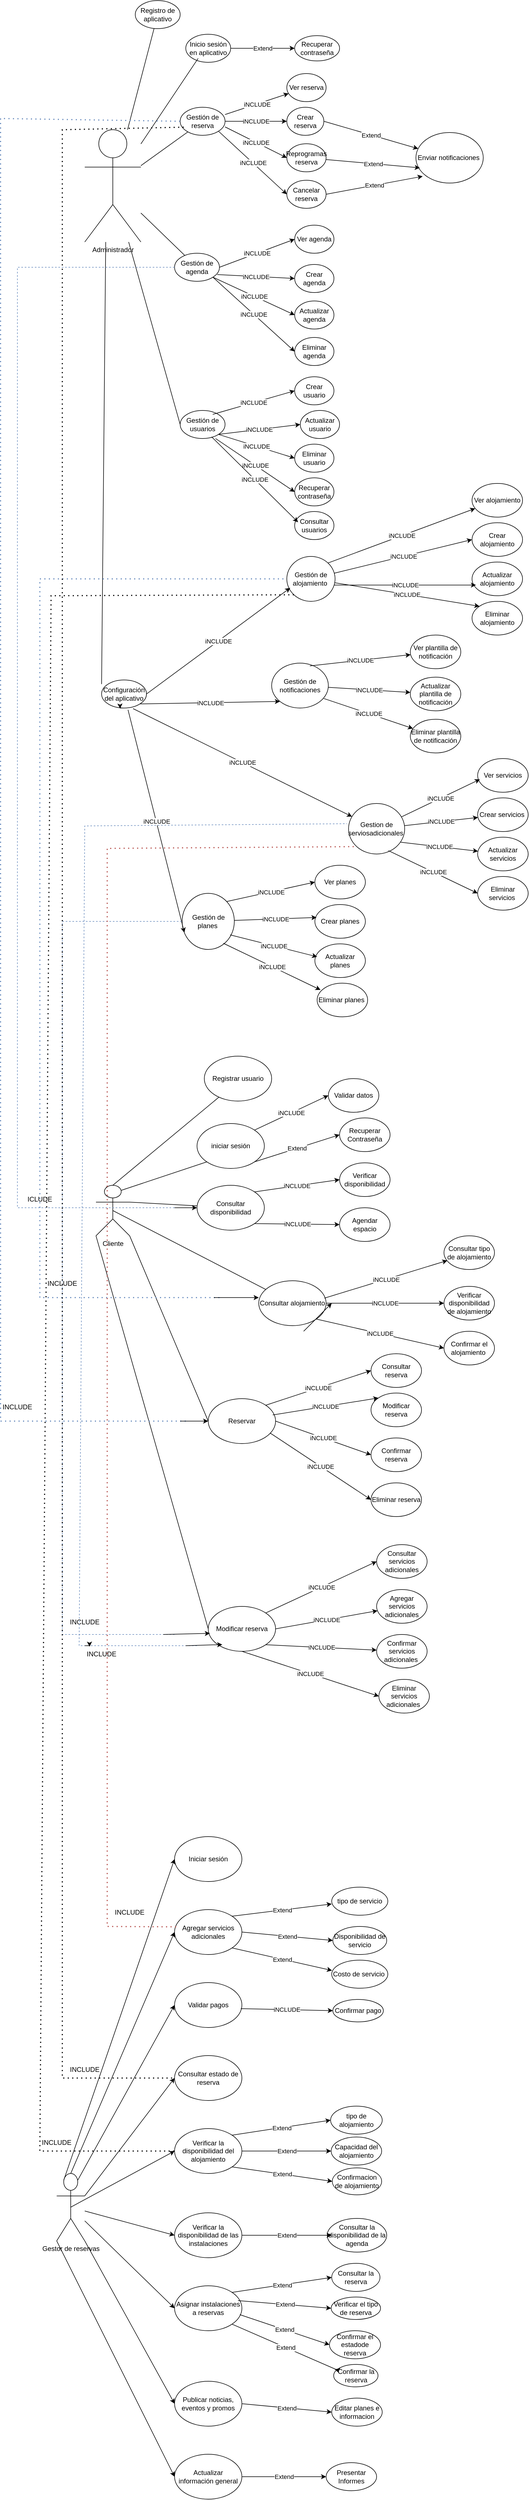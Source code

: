 <mxfile version="24.7.7">
  <diagram name="Página-1" id="8GSgpoptpa2T7qqLrS0J">
    <mxGraphModel dx="2422" dy="842" grid="1" gridSize="10" guides="1" tooltips="1" connect="1" arrows="1" fold="1" page="1" pageScale="1" pageWidth="827" pageHeight="1169" math="0" shadow="0">
      <root>
        <mxCell id="0" />
        <mxCell id="1" parent="0" />
        <mxCell id="kj7V--Ccj6D21j1lim1Q-1" value="Administrador" style="shape=umlActor;verticalLabelPosition=bottom;verticalAlign=top;html=1;outlineConnect=0;" parent="1" vertex="1">
          <mxGeometry y="280" width="100" height="200" as="geometry" />
        </mxCell>
        <mxCell id="kj7V--Ccj6D21j1lim1Q-3" value="Registro de aplicativo" style="ellipse;whiteSpace=wrap;html=1;" parent="1" vertex="1">
          <mxGeometry x="90" y="50" width="80" height="50" as="geometry" />
        </mxCell>
        <mxCell id="kj7V--Ccj6D21j1lim1Q-4" value="Inicio sesión en aplicativo" style="ellipse;whiteSpace=wrap;html=1;" parent="1" vertex="1">
          <mxGeometry x="180" y="110" width="80" height="50" as="geometry" />
        </mxCell>
        <mxCell id="kj7V--Ccj6D21j1lim1Q-5" value="Gestión de reserva" style="ellipse;whiteSpace=wrap;html=1;" parent="1" vertex="1">
          <mxGeometry x="170" y="240" width="80" height="50" as="geometry" />
        </mxCell>
        <mxCell id="kj7V--Ccj6D21j1lim1Q-6" value="Gestión de agenda" style="ellipse;whiteSpace=wrap;html=1;" parent="1" vertex="1">
          <mxGeometry x="160" y="500" width="80" height="50" as="geometry" />
        </mxCell>
        <mxCell id="kj7V--Ccj6D21j1lim1Q-7" value="Gestión de usuarios" style="ellipse;whiteSpace=wrap;html=1;" parent="1" vertex="1">
          <mxGeometry x="170" y="780" width="80" height="50" as="geometry" />
        </mxCell>
        <mxCell id="kj7V--Ccj6D21j1lim1Q-8" value="Configuración del aplicativo" style="ellipse;whiteSpace=wrap;html=1;" parent="1" vertex="1">
          <mxGeometry x="30" y="1260" width="80" height="50" as="geometry" />
        </mxCell>
        <mxCell id="kj7V--Ccj6D21j1lim1Q-10" style="edgeStyle=orthogonalEdgeStyle;rounded=0;orthogonalLoop=1;jettySize=auto;html=1;exitX=0.5;exitY=1;exitDx=0;exitDy=0;" parent="1" source="kj7V--Ccj6D21j1lim1Q-3" target="kj7V--Ccj6D21j1lim1Q-3" edge="1">
          <mxGeometry relative="1" as="geometry" />
        </mxCell>
        <mxCell id="kj7V--Ccj6D21j1lim1Q-11" value="" style="endArrow=none;html=1;rounded=0;" parent="1" source="kj7V--Ccj6D21j1lim1Q-1" target="kj7V--Ccj6D21j1lim1Q-3" edge="1">
          <mxGeometry width="50" height="50" relative="1" as="geometry">
            <mxPoint x="20" y="260" as="sourcePoint" />
            <mxPoint x="70" y="210" as="targetPoint" />
          </mxGeometry>
        </mxCell>
        <mxCell id="kj7V--Ccj6D21j1lim1Q-12" value="" style="endArrow=none;html=1;rounded=0;" parent="1" source="kj7V--Ccj6D21j1lim1Q-1" target="kj7V--Ccj6D21j1lim1Q-6" edge="1">
          <mxGeometry width="50" height="50" relative="1" as="geometry">
            <mxPoint x="60" y="390" as="sourcePoint" />
            <mxPoint x="110" y="340" as="targetPoint" />
          </mxGeometry>
        </mxCell>
        <mxCell id="kj7V--Ccj6D21j1lim1Q-13" value="" style="endArrow=none;html=1;rounded=0;" parent="1" source="kj7V--Ccj6D21j1lim1Q-1" target="kj7V--Ccj6D21j1lim1Q-5" edge="1">
          <mxGeometry width="50" height="50" relative="1" as="geometry">
            <mxPoint x="80" y="300" as="sourcePoint" />
            <mxPoint x="130" y="250" as="targetPoint" />
          </mxGeometry>
        </mxCell>
        <mxCell id="kj7V--Ccj6D21j1lim1Q-14" value="" style="endArrow=none;html=1;rounded=0;entryX=0.275;entryY=0.86;entryDx=0;entryDy=0;entryPerimeter=0;" parent="1" source="kj7V--Ccj6D21j1lim1Q-1" target="kj7V--Ccj6D21j1lim1Q-4" edge="1">
          <mxGeometry width="50" height="50" relative="1" as="geometry">
            <mxPoint x="70" y="260" as="sourcePoint" />
            <mxPoint x="120" y="210" as="targetPoint" />
          </mxGeometry>
        </mxCell>
        <mxCell id="kj7V--Ccj6D21j1lim1Q-16" value="" style="endArrow=none;html=1;rounded=0;exitX=0;exitY=0.5;exitDx=0;exitDy=0;" parent="1" source="kj7V--Ccj6D21j1lim1Q-7" target="kj7V--Ccj6D21j1lim1Q-1" edge="1">
          <mxGeometry width="50" height="50" relative="1" as="geometry">
            <mxPoint x="50" y="450" as="sourcePoint" />
            <mxPoint x="100" y="400" as="targetPoint" />
          </mxGeometry>
        </mxCell>
        <mxCell id="kj7V--Ccj6D21j1lim1Q-17" value="" style="endArrow=none;html=1;rounded=0;exitX=0;exitY=0;exitDx=0;exitDy=0;" parent="1" edge="1">
          <mxGeometry width="50" height="50" relative="1" as="geometry">
            <mxPoint x="29.996" y="1267.322" as="sourcePoint" />
            <mxPoint x="37.346" y="480" as="targetPoint" />
          </mxGeometry>
        </mxCell>
        <mxCell id="kj7V--Ccj6D21j1lim1Q-18" value="Recuperar contraseña" style="ellipse;whiteSpace=wrap;html=1;" parent="1" vertex="1">
          <mxGeometry x="374" y="112.5" width="80" height="45" as="geometry" />
        </mxCell>
        <mxCell id="kj7V--Ccj6D21j1lim1Q-19" value="" style="endArrow=classic;html=1;rounded=0;" parent="1" source="kj7V--Ccj6D21j1lim1Q-4" target="kj7V--Ccj6D21j1lim1Q-18" edge="1">
          <mxGeometry relative="1" as="geometry">
            <mxPoint x="260" y="167" as="sourcePoint" />
            <mxPoint x="360" y="167" as="targetPoint" />
          </mxGeometry>
        </mxCell>
        <mxCell id="kj7V--Ccj6D21j1lim1Q-20" value="Extend" style="edgeLabel;resizable=0;html=1;;align=center;verticalAlign=middle;" parent="kj7V--Ccj6D21j1lim1Q-19" connectable="0" vertex="1">
          <mxGeometry relative="1" as="geometry" />
        </mxCell>
        <mxCell id="kj7V--Ccj6D21j1lim1Q-21" value="Ver reserva" style="ellipse;whiteSpace=wrap;html=1;" parent="1" vertex="1">
          <mxGeometry x="360" y="180" width="70" height="50" as="geometry" />
        </mxCell>
        <mxCell id="kj7V--Ccj6D21j1lim1Q-22" value="Crear reserva" style="ellipse;whiteSpace=wrap;html=1;" parent="1" vertex="1">
          <mxGeometry x="360" y="240" width="66" height="50" as="geometry" />
        </mxCell>
        <mxCell id="kj7V--Ccj6D21j1lim1Q-23" value="Reprogramas reserva" style="ellipse;whiteSpace=wrap;html=1;" parent="1" vertex="1">
          <mxGeometry x="360" y="305" width="70" height="50" as="geometry" />
        </mxCell>
        <mxCell id="kj7V--Ccj6D21j1lim1Q-24" value="Cancelar reserva" style="ellipse;whiteSpace=wrap;html=1;" parent="1" vertex="1">
          <mxGeometry x="360" y="370" width="70" height="50" as="geometry" />
        </mxCell>
        <mxCell id="kj7V--Ccj6D21j1lim1Q-30" value="" style="endArrow=classic;html=1;rounded=0;exitX=1;exitY=0.26;exitDx=0;exitDy=0;exitPerimeter=0;" parent="1" source="kj7V--Ccj6D21j1lim1Q-5" target="kj7V--Ccj6D21j1lim1Q-21" edge="1">
          <mxGeometry relative="1" as="geometry">
            <mxPoint x="230" y="280" as="sourcePoint" />
            <mxPoint x="360" y="279.5" as="targetPoint" />
          </mxGeometry>
        </mxCell>
        <mxCell id="kj7V--Ccj6D21j1lim1Q-31" value="iNCLUDE" style="edgeLabel;resizable=0;html=1;;align=center;verticalAlign=middle;" parent="kj7V--Ccj6D21j1lim1Q-30" connectable="0" vertex="1">
          <mxGeometry relative="1" as="geometry" />
        </mxCell>
        <mxCell id="kj7V--Ccj6D21j1lim1Q-33" value="" style="endArrow=classic;html=1;rounded=0;exitX=1;exitY=0.5;exitDx=0;exitDy=0;" parent="1" source="kj7V--Ccj6D21j1lim1Q-5" target="kj7V--Ccj6D21j1lim1Q-22" edge="1">
          <mxGeometry relative="1" as="geometry">
            <mxPoint x="260" y="280" as="sourcePoint" />
            <mxPoint x="375" y="227" as="targetPoint" />
          </mxGeometry>
        </mxCell>
        <mxCell id="kj7V--Ccj6D21j1lim1Q-34" value="iNCLUDE" style="edgeLabel;resizable=0;html=1;;align=center;verticalAlign=middle;" parent="kj7V--Ccj6D21j1lim1Q-33" connectable="0" vertex="1">
          <mxGeometry relative="1" as="geometry" />
        </mxCell>
        <mxCell id="kj7V--Ccj6D21j1lim1Q-35" value="" style="endArrow=classic;html=1;rounded=0;exitX=1;exitY=0.7;exitDx=0;exitDy=0;exitPerimeter=0;entryX=0;entryY=0.5;entryDx=0;entryDy=0;" parent="1" source="kj7V--Ccj6D21j1lim1Q-5" target="kj7V--Ccj6D21j1lim1Q-23" edge="1">
          <mxGeometry relative="1" as="geometry">
            <mxPoint x="250" y="336" as="sourcePoint" />
            <mxPoint x="370" y="324" as="targetPoint" />
          </mxGeometry>
        </mxCell>
        <mxCell id="kj7V--Ccj6D21j1lim1Q-36" value="iNCLUDE" style="edgeLabel;resizable=0;html=1;;align=center;verticalAlign=middle;" parent="kj7V--Ccj6D21j1lim1Q-35" connectable="0" vertex="1">
          <mxGeometry relative="1" as="geometry" />
        </mxCell>
        <mxCell id="kj7V--Ccj6D21j1lim1Q-37" value="" style="endArrow=classic;html=1;rounded=0;exitX=1;exitY=1;exitDx=0;exitDy=0;entryX=0;entryY=0.5;entryDx=0;entryDy=0;" parent="1" source="kj7V--Ccj6D21j1lim1Q-5" target="kj7V--Ccj6D21j1lim1Q-24" edge="1">
          <mxGeometry relative="1" as="geometry">
            <mxPoint x="254" y="401" as="sourcePoint" />
            <mxPoint x="374" y="389" as="targetPoint" />
          </mxGeometry>
        </mxCell>
        <mxCell id="kj7V--Ccj6D21j1lim1Q-38" value="iNCLUDE" style="edgeLabel;resizable=0;html=1;;align=center;verticalAlign=middle;" parent="kj7V--Ccj6D21j1lim1Q-37" connectable="0" vertex="1">
          <mxGeometry relative="1" as="geometry" />
        </mxCell>
        <mxCell id="kj7V--Ccj6D21j1lim1Q-39" value="Ver agenda" style="ellipse;whiteSpace=wrap;html=1;" parent="1" vertex="1">
          <mxGeometry x="374" y="450" width="70" height="50" as="geometry" />
        </mxCell>
        <mxCell id="kj7V--Ccj6D21j1lim1Q-40" value="Crear agenda" style="ellipse;whiteSpace=wrap;html=1;" parent="1" vertex="1">
          <mxGeometry x="374" y="520" width="70" height="50" as="geometry" />
        </mxCell>
        <mxCell id="kj7V--Ccj6D21j1lim1Q-41" value="Actualizar agenda" style="ellipse;whiteSpace=wrap;html=1;" parent="1" vertex="1">
          <mxGeometry x="374" y="585" width="70" height="50" as="geometry" />
        </mxCell>
        <mxCell id="kj7V--Ccj6D21j1lim1Q-42" value="Eliminar agenda" style="ellipse;whiteSpace=wrap;html=1;" parent="1" vertex="1">
          <mxGeometry x="374" y="650" width="70" height="50" as="geometry" />
        </mxCell>
        <mxCell id="kj7V--Ccj6D21j1lim1Q-43" value="" style="endArrow=classic;html=1;rounded=0;exitX=1;exitY=0.5;exitDx=0;exitDy=0;entryX=0;entryY=0.5;entryDx=0;entryDy=0;" parent="1" source="kj7V--Ccj6D21j1lim1Q-6" target="kj7V--Ccj6D21j1lim1Q-39" edge="1">
          <mxGeometry relative="1" as="geometry">
            <mxPoint x="220" y="530" as="sourcePoint" />
            <mxPoint x="370" y="500" as="targetPoint" />
          </mxGeometry>
        </mxCell>
        <mxCell id="kj7V--Ccj6D21j1lim1Q-44" value="iNCLUDE" style="edgeLabel;resizable=0;html=1;;align=center;verticalAlign=middle;" parent="kj7V--Ccj6D21j1lim1Q-43" connectable="0" vertex="1">
          <mxGeometry relative="1" as="geometry" />
        </mxCell>
        <mxCell id="kj7V--Ccj6D21j1lim1Q-45" value="" style="endArrow=classic;html=1;rounded=0;exitX=0.95;exitY=0.76;exitDx=0;exitDy=0;entryX=0;entryY=0.5;entryDx=0;entryDy=0;exitPerimeter=0;" parent="1" source="kj7V--Ccj6D21j1lim1Q-6" target="kj7V--Ccj6D21j1lim1Q-40" edge="1">
          <mxGeometry relative="1" as="geometry">
            <mxPoint x="210" y="550" as="sourcePoint" />
            <mxPoint x="342" y="647" as="targetPoint" />
          </mxGeometry>
        </mxCell>
        <mxCell id="kj7V--Ccj6D21j1lim1Q-46" value="iNCLUDE" style="edgeLabel;resizable=0;html=1;;align=center;verticalAlign=middle;" parent="kj7V--Ccj6D21j1lim1Q-45" connectable="0" vertex="1">
          <mxGeometry relative="1" as="geometry" />
        </mxCell>
        <mxCell id="kj7V--Ccj6D21j1lim1Q-47" value="" style="endArrow=classic;html=1;rounded=0;exitX=1;exitY=1;exitDx=0;exitDy=0;entryX=0;entryY=0.5;entryDx=0;entryDy=0;" parent="1" source="kj7V--Ccj6D21j1lim1Q-6" target="kj7V--Ccj6D21j1lim1Q-41" edge="1">
          <mxGeometry relative="1" as="geometry">
            <mxPoint x="240" y="553" as="sourcePoint" />
            <mxPoint x="372" y="650" as="targetPoint" />
          </mxGeometry>
        </mxCell>
        <mxCell id="kj7V--Ccj6D21j1lim1Q-48" value="iNCLUDE" style="edgeLabel;resizable=0;html=1;;align=center;verticalAlign=middle;" parent="kj7V--Ccj6D21j1lim1Q-47" connectable="0" vertex="1">
          <mxGeometry relative="1" as="geometry" />
        </mxCell>
        <mxCell id="kj7V--Ccj6D21j1lim1Q-51" value="" style="endArrow=classic;html=1;rounded=0;exitX=1;exitY=1;exitDx=0;exitDy=0;entryX=0;entryY=0.5;entryDx=0;entryDy=0;" parent="1" source="kj7V--Ccj6D21j1lim1Q-6" target="kj7V--Ccj6D21j1lim1Q-42" edge="1">
          <mxGeometry relative="1" as="geometry">
            <mxPoint x="228" y="561.5" as="sourcePoint" />
            <mxPoint x="360" y="658.5" as="targetPoint" />
          </mxGeometry>
        </mxCell>
        <mxCell id="kj7V--Ccj6D21j1lim1Q-52" value="iNCLUDE" style="edgeLabel;resizable=0;html=1;;align=center;verticalAlign=middle;" parent="kj7V--Ccj6D21j1lim1Q-51" connectable="0" vertex="1">
          <mxGeometry relative="1" as="geometry" />
        </mxCell>
        <mxCell id="kj7V--Ccj6D21j1lim1Q-53" value="Crear usuario" style="ellipse;whiteSpace=wrap;html=1;" parent="1" vertex="1">
          <mxGeometry x="374" y="720" width="70" height="50" as="geometry" />
        </mxCell>
        <mxCell id="kj7V--Ccj6D21j1lim1Q-54" value="Actualizar usuario" style="ellipse;whiteSpace=wrap;html=1;" parent="1" vertex="1">
          <mxGeometry x="384" y="780" width="70" height="50" as="geometry" />
        </mxCell>
        <mxCell id="kj7V--Ccj6D21j1lim1Q-55" value="Eliminar usuario" style="ellipse;whiteSpace=wrap;html=1;" parent="1" vertex="1">
          <mxGeometry x="374" y="840" width="70" height="50" as="geometry" />
        </mxCell>
        <mxCell id="kj7V--Ccj6D21j1lim1Q-56" value="Recuperar contraseña" style="ellipse;whiteSpace=wrap;html=1;" parent="1" vertex="1">
          <mxGeometry x="374" y="900" width="70" height="50" as="geometry" />
        </mxCell>
        <mxCell id="kj7V--Ccj6D21j1lim1Q-57" value="Consultar usuarios" style="ellipse;whiteSpace=wrap;html=1;" parent="1" vertex="1">
          <mxGeometry x="374" y="960" width="70" height="50" as="geometry" />
        </mxCell>
        <mxCell id="kj7V--Ccj6D21j1lim1Q-58" value="" style="endArrow=classic;html=1;rounded=0;exitX=0.725;exitY=0.14;exitDx=0;exitDy=0;entryX=0;entryY=0.5;entryDx=0;entryDy=0;exitPerimeter=0;" parent="1" source="kj7V--Ccj6D21j1lim1Q-7" target="kj7V--Ccj6D21j1lim1Q-53" edge="1">
          <mxGeometry relative="1" as="geometry">
            <mxPoint x="200" y="635" as="sourcePoint" />
            <mxPoint x="346" y="767" as="targetPoint" />
          </mxGeometry>
        </mxCell>
        <mxCell id="kj7V--Ccj6D21j1lim1Q-59" value="iNCLUDE" style="edgeLabel;resizable=0;html=1;;align=center;verticalAlign=middle;" parent="kj7V--Ccj6D21j1lim1Q-58" connectable="0" vertex="1">
          <mxGeometry relative="1" as="geometry" />
        </mxCell>
        <mxCell id="kj7V--Ccj6D21j1lim1Q-60" value="" style="endArrow=classic;html=1;rounded=0;exitX=1;exitY=1;exitDx=0;exitDy=0;entryX=0;entryY=0.5;entryDx=0;entryDy=0;" parent="1" source="kj7V--Ccj6D21j1lim1Q-7" target="kj7V--Ccj6D21j1lim1Q-54" edge="1">
          <mxGeometry relative="1" as="geometry">
            <mxPoint x="240" y="840" as="sourcePoint" />
            <mxPoint x="386" y="972" as="targetPoint" />
            <Array as="points" />
          </mxGeometry>
        </mxCell>
        <mxCell id="kj7V--Ccj6D21j1lim1Q-61" value="iNCLUDE" style="edgeLabel;resizable=0;html=1;;align=center;verticalAlign=middle;" parent="kj7V--Ccj6D21j1lim1Q-60" connectable="0" vertex="1">
          <mxGeometry relative="1" as="geometry" />
        </mxCell>
        <mxCell id="kj7V--Ccj6D21j1lim1Q-62" value="" style="endArrow=classic;html=1;rounded=0;exitX=1;exitY=1;exitDx=0;exitDy=0;entryX=0;entryY=0.5;entryDx=0;entryDy=0;" parent="1" source="kj7V--Ccj6D21j1lim1Q-7" target="kj7V--Ccj6D21j1lim1Q-55" edge="1">
          <mxGeometry relative="1" as="geometry">
            <mxPoint x="214" y="818" as="sourcePoint" />
            <mxPoint x="360" y="950" as="targetPoint" />
          </mxGeometry>
        </mxCell>
        <mxCell id="kj7V--Ccj6D21j1lim1Q-63" value="iNCLUDE" style="edgeLabel;resizable=0;html=1;;align=center;verticalAlign=middle;" parent="kj7V--Ccj6D21j1lim1Q-62" connectable="0" vertex="1">
          <mxGeometry relative="1" as="geometry" />
        </mxCell>
        <mxCell id="kj7V--Ccj6D21j1lim1Q-64" value="" style="endArrow=classic;html=1;rounded=0;exitX=0.788;exitY=1;exitDx=0;exitDy=0;entryX=0;entryY=0.5;entryDx=0;entryDy=0;exitPerimeter=0;" parent="1" source="kj7V--Ccj6D21j1lim1Q-7" target="kj7V--Ccj6D21j1lim1Q-56" edge="1">
          <mxGeometry relative="1" as="geometry">
            <mxPoint x="220" y="830" as="sourcePoint" />
            <mxPoint x="366" y="962" as="targetPoint" />
          </mxGeometry>
        </mxCell>
        <mxCell id="kj7V--Ccj6D21j1lim1Q-65" value="iNCLUDE" style="edgeLabel;resizable=0;html=1;;align=center;verticalAlign=middle;" parent="kj7V--Ccj6D21j1lim1Q-64" connectable="0" vertex="1">
          <mxGeometry relative="1" as="geometry" />
        </mxCell>
        <mxCell id="kj7V--Ccj6D21j1lim1Q-66" value="" style="endArrow=classic;html=1;rounded=0;exitX=0.7;exitY=0.94;exitDx=0;exitDy=0;entryX=0.086;entryY=0.38;entryDx=0;entryDy=0;entryPerimeter=0;exitPerimeter=0;" parent="1" source="kj7V--Ccj6D21j1lim1Q-7" target="kj7V--Ccj6D21j1lim1Q-57" edge="1">
          <mxGeometry relative="1" as="geometry">
            <mxPoint x="210" y="828" as="sourcePoint" />
            <mxPoint x="356" y="960" as="targetPoint" />
          </mxGeometry>
        </mxCell>
        <mxCell id="kj7V--Ccj6D21j1lim1Q-67" value="iNCLUDE" style="edgeLabel;resizable=0;html=1;;align=center;verticalAlign=middle;" parent="kj7V--Ccj6D21j1lim1Q-66" connectable="0" vertex="1">
          <mxGeometry relative="1" as="geometry" />
        </mxCell>
        <mxCell id="kj7V--Ccj6D21j1lim1Q-68" value="Gestión de alojamiento&amp;nbsp;" style="ellipse;whiteSpace=wrap;html=1;" parent="1" vertex="1">
          <mxGeometry x="360" y="1040" width="86" height="80" as="geometry" />
        </mxCell>
        <mxCell id="kj7V--Ccj6D21j1lim1Q-69" value="Gestión de notificaciones" style="ellipse;whiteSpace=wrap;html=1;" parent="1" vertex="1">
          <mxGeometry x="333" y="1230" width="101" height="80" as="geometry" />
        </mxCell>
        <mxCell id="kj7V--Ccj6D21j1lim1Q-70" value="Gestion de serviosadicionales&amp;nbsp;" style="ellipse;whiteSpace=wrap;html=1;" parent="1" vertex="1">
          <mxGeometry x="470" y="1480" width="100" height="90" as="geometry" />
        </mxCell>
        <mxCell id="kj7V--Ccj6D21j1lim1Q-71" value="Gestión de planes&amp;nbsp;" style="ellipse;whiteSpace=wrap;html=1;" parent="1" vertex="1">
          <mxGeometry x="173.5" y="1640" width="93" height="100" as="geometry" />
        </mxCell>
        <mxCell id="kj7V--Ccj6D21j1lim1Q-72" value="" style="endArrow=classic;html=1;rounded=0;exitX=1;exitY=0.5;exitDx=0;exitDy=0;entryX=0.071;entryY=0.7;entryDx=0;entryDy=0;entryPerimeter=0;" parent="1" source="kj7V--Ccj6D21j1lim1Q-8" target="kj7V--Ccj6D21j1lim1Q-68" edge="1">
          <mxGeometry relative="1" as="geometry">
            <mxPoint x="143" y="1140" as="sourcePoint" />
            <mxPoint x="297" y="1292" as="targetPoint" />
          </mxGeometry>
        </mxCell>
        <mxCell id="kj7V--Ccj6D21j1lim1Q-73" value="iNCLUDE" style="edgeLabel;resizable=0;html=1;;align=center;verticalAlign=middle;" parent="kj7V--Ccj6D21j1lim1Q-72" connectable="0" vertex="1">
          <mxGeometry relative="1" as="geometry" />
        </mxCell>
        <mxCell id="kj7V--Ccj6D21j1lim1Q-74" value="" style="endArrow=classic;html=1;rounded=0;exitX=1;exitY=1;exitDx=0;exitDy=0;entryX=0;entryY=1;entryDx=0;entryDy=0;" parent="1" source="kj7V--Ccj6D21j1lim1Q-8" target="kj7V--Ccj6D21j1lim1Q-69" edge="1">
          <mxGeometry relative="1" as="geometry">
            <mxPoint x="160" y="1170" as="sourcePoint" />
            <mxPoint x="314" y="1322" as="targetPoint" />
          </mxGeometry>
        </mxCell>
        <mxCell id="kj7V--Ccj6D21j1lim1Q-75" value="iNCLUDE" style="edgeLabel;resizable=0;html=1;;align=center;verticalAlign=middle;" parent="kj7V--Ccj6D21j1lim1Q-74" connectable="0" vertex="1">
          <mxGeometry relative="1" as="geometry" />
        </mxCell>
        <mxCell id="kj7V--Ccj6D21j1lim1Q-76" value="" style="endArrow=classic;html=1;rounded=0;exitX=0.7;exitY=1.02;exitDx=0;exitDy=0;exitPerimeter=0;" parent="1" source="kj7V--Ccj6D21j1lim1Q-8" target="kj7V--Ccj6D21j1lim1Q-70" edge="1">
          <mxGeometry relative="1" as="geometry">
            <mxPoint x="180" y="1169" as="sourcePoint" />
            <mxPoint x="334" y="1321" as="targetPoint" />
          </mxGeometry>
        </mxCell>
        <mxCell id="kj7V--Ccj6D21j1lim1Q-77" value="iNCLUDE" style="edgeLabel;resizable=0;html=1;;align=center;verticalAlign=middle;" parent="kj7V--Ccj6D21j1lim1Q-76" connectable="0" vertex="1">
          <mxGeometry relative="1" as="geometry" />
        </mxCell>
        <mxCell id="kj7V--Ccj6D21j1lim1Q-78" value="" style="endArrow=classic;html=1;rounded=0;exitX=0.588;exitY=1.06;exitDx=0;exitDy=0;entryX=0.043;entryY=0.7;entryDx=0;entryDy=0;entryPerimeter=0;exitPerimeter=0;" parent="1" source="kj7V--Ccj6D21j1lim1Q-8" target="kj7V--Ccj6D21j1lim1Q-71" edge="1">
          <mxGeometry relative="1" as="geometry">
            <mxPoint x="143" y="1180" as="sourcePoint" />
            <mxPoint x="297" y="1332" as="targetPoint" />
          </mxGeometry>
        </mxCell>
        <mxCell id="kj7V--Ccj6D21j1lim1Q-79" value="iNCLUDE" style="edgeLabel;resizable=0;html=1;;align=center;verticalAlign=middle;" parent="kj7V--Ccj6D21j1lim1Q-78" connectable="0" vertex="1">
          <mxGeometry relative="1" as="geometry" />
        </mxCell>
        <mxCell id="kj7V--Ccj6D21j1lim1Q-80" value="Enviar notificaciones&amp;nbsp;" style="ellipse;whiteSpace=wrap;html=1;" parent="1" vertex="1">
          <mxGeometry x="590" y="285" width="120" height="90" as="geometry" />
        </mxCell>
        <mxCell id="kj7V--Ccj6D21j1lim1Q-81" value="" style="endArrow=classic;html=1;rounded=0;exitX=1;exitY=0.5;exitDx=0;exitDy=0;" parent="1" source="kj7V--Ccj6D21j1lim1Q-22" target="kj7V--Ccj6D21j1lim1Q-80" edge="1">
          <mxGeometry relative="1" as="geometry">
            <mxPoint x="420" y="280" as="sourcePoint" />
            <mxPoint x="534" y="280" as="targetPoint" />
          </mxGeometry>
        </mxCell>
        <mxCell id="kj7V--Ccj6D21j1lim1Q-82" value="Extend" style="edgeLabel;resizable=0;html=1;;align=center;verticalAlign=middle;" parent="kj7V--Ccj6D21j1lim1Q-81" connectable="0" vertex="1">
          <mxGeometry relative="1" as="geometry" />
        </mxCell>
        <mxCell id="kj7V--Ccj6D21j1lim1Q-83" value="" style="endArrow=classic;html=1;rounded=0;entryX=0.058;entryY=0.7;entryDx=0;entryDy=0;entryPerimeter=0;" parent="1" source="kj7V--Ccj6D21j1lim1Q-23" target="kj7V--Ccj6D21j1lim1Q-80" edge="1">
          <mxGeometry relative="1" as="geometry">
            <mxPoint x="480" y="355" as="sourcePoint" />
            <mxPoint x="594" y="355" as="targetPoint" />
          </mxGeometry>
        </mxCell>
        <mxCell id="kj7V--Ccj6D21j1lim1Q-84" value="Extend" style="edgeLabel;resizable=0;html=1;;align=center;verticalAlign=middle;" parent="kj7V--Ccj6D21j1lim1Q-83" connectable="0" vertex="1">
          <mxGeometry relative="1" as="geometry" />
        </mxCell>
        <mxCell id="kj7V--Ccj6D21j1lim1Q-85" value="" style="endArrow=classic;html=1;rounded=0;entryX=0.1;entryY=0.867;entryDx=0;entryDy=0;entryPerimeter=0;exitX=1;exitY=0.5;exitDx=0;exitDy=0;" parent="1" source="kj7V--Ccj6D21j1lim1Q-24" target="kj7V--Ccj6D21j1lim1Q-80" edge="1">
          <mxGeometry relative="1" as="geometry">
            <mxPoint x="460" y="394.5" as="sourcePoint" />
            <mxPoint x="574" y="394.5" as="targetPoint" />
          </mxGeometry>
        </mxCell>
        <mxCell id="kj7V--Ccj6D21j1lim1Q-86" value="Extend" style="edgeLabel;resizable=0;html=1;;align=center;verticalAlign=middle;" parent="kj7V--Ccj6D21j1lim1Q-85" connectable="0" vertex="1">
          <mxGeometry relative="1" as="geometry" />
        </mxCell>
        <mxCell id="kj7V--Ccj6D21j1lim1Q-87" value="Ver alojamiento" style="ellipse;whiteSpace=wrap;html=1;" parent="1" vertex="1">
          <mxGeometry x="690" y="910" width="90" height="60" as="geometry" />
        </mxCell>
        <mxCell id="kj7V--Ccj6D21j1lim1Q-88" value="Crear alojamiento" style="ellipse;whiteSpace=wrap;html=1;" parent="1" vertex="1">
          <mxGeometry x="690" y="980" width="90" height="60" as="geometry" />
        </mxCell>
        <mxCell id="kj7V--Ccj6D21j1lim1Q-89" value="Actualizar alojamiento" style="ellipse;whiteSpace=wrap;html=1;" parent="1" vertex="1">
          <mxGeometry x="690" y="1050" width="90" height="60" as="geometry" />
        </mxCell>
        <mxCell id="kj7V--Ccj6D21j1lim1Q-90" value="Eliminar alojamiento" style="ellipse;whiteSpace=wrap;html=1;" parent="1" vertex="1">
          <mxGeometry x="690" y="1120" width="90" height="60" as="geometry" />
        </mxCell>
        <mxCell id="kj7V--Ccj6D21j1lim1Q-91" value="" style="endArrow=classic;html=1;rounded=0;exitX=1;exitY=0;exitDx=0;exitDy=0;" parent="1" source="kj7V--Ccj6D21j1lim1Q-68" target="kj7V--Ccj6D21j1lim1Q-87" edge="1">
          <mxGeometry relative="1" as="geometry">
            <mxPoint x="470" y="1020" as="sourcePoint" />
            <mxPoint x="674" y="991" as="targetPoint" />
          </mxGeometry>
        </mxCell>
        <mxCell id="kj7V--Ccj6D21j1lim1Q-92" value="iNCLUDE" style="edgeLabel;resizable=0;html=1;;align=center;verticalAlign=middle;" parent="kj7V--Ccj6D21j1lim1Q-91" connectable="0" vertex="1">
          <mxGeometry relative="1" as="geometry" />
        </mxCell>
        <mxCell id="kj7V--Ccj6D21j1lim1Q-93" value="" style="endArrow=classic;html=1;rounded=0;entryX=0;entryY=0.5;entryDx=0;entryDy=0;" parent="1" source="kj7V--Ccj6D21j1lim1Q-68" target="kj7V--Ccj6D21j1lim1Q-88" edge="1">
          <mxGeometry relative="1" as="geometry">
            <mxPoint x="460" y="1090" as="sourcePoint" />
            <mxPoint x="664" y="1061" as="targetPoint" />
          </mxGeometry>
        </mxCell>
        <mxCell id="kj7V--Ccj6D21j1lim1Q-94" value="iNCLUDE" style="edgeLabel;resizable=0;html=1;;align=center;verticalAlign=middle;" parent="kj7V--Ccj6D21j1lim1Q-93" connectable="0" vertex="1">
          <mxGeometry relative="1" as="geometry" />
        </mxCell>
        <mxCell id="kj7V--Ccj6D21j1lim1Q-95" value="" style="endArrow=classic;html=1;rounded=0;exitX=0.983;exitY=0.638;exitDx=0;exitDy=0;entryX=0.078;entryY=0.683;entryDx=0;entryDy=0;entryPerimeter=0;exitPerimeter=0;" parent="1" source="kj7V--Ccj6D21j1lim1Q-68" target="kj7V--Ccj6D21j1lim1Q-89" edge="1">
          <mxGeometry relative="1" as="geometry">
            <mxPoint x="446" y="1149" as="sourcePoint" />
            <mxPoint x="650" y="1120" as="targetPoint" />
          </mxGeometry>
        </mxCell>
        <mxCell id="kj7V--Ccj6D21j1lim1Q-96" value="iNCLUDE" style="edgeLabel;resizable=0;html=1;;align=center;verticalAlign=middle;" parent="kj7V--Ccj6D21j1lim1Q-95" connectable="0" vertex="1">
          <mxGeometry relative="1" as="geometry" />
        </mxCell>
        <mxCell id="kj7V--Ccj6D21j1lim1Q-97" value="" style="endArrow=classic;html=1;rounded=0;entryX=0;entryY=0;entryDx=0;entryDy=0;" parent="1" source="kj7V--Ccj6D21j1lim1Q-68" target="kj7V--Ccj6D21j1lim1Q-90" edge="1">
          <mxGeometry relative="1" as="geometry">
            <mxPoint x="454" y="1189" as="sourcePoint" />
            <mxPoint x="658" y="1160" as="targetPoint" />
          </mxGeometry>
        </mxCell>
        <mxCell id="kj7V--Ccj6D21j1lim1Q-98" value="iNCLUDE" style="edgeLabel;resizable=0;html=1;;align=center;verticalAlign=middle;" parent="kj7V--Ccj6D21j1lim1Q-97" connectable="0" vertex="1">
          <mxGeometry relative="1" as="geometry" />
        </mxCell>
        <mxCell id="kj7V--Ccj6D21j1lim1Q-99" style="edgeStyle=orthogonalEdgeStyle;rounded=0;orthogonalLoop=1;jettySize=auto;html=1;exitX=0.5;exitY=1;exitDx=0;exitDy=0;entryX=0.413;entryY=1.02;entryDx=0;entryDy=0;entryPerimeter=0;" parent="1" source="kj7V--Ccj6D21j1lim1Q-8" target="kj7V--Ccj6D21j1lim1Q-8" edge="1">
          <mxGeometry relative="1" as="geometry" />
        </mxCell>
        <mxCell id="kj7V--Ccj6D21j1lim1Q-100" value="Ver plantilla de notificación" style="ellipse;whiteSpace=wrap;html=1;" parent="1" vertex="1">
          <mxGeometry x="580" y="1180" width="90" height="60" as="geometry" />
        </mxCell>
        <mxCell id="kj7V--Ccj6D21j1lim1Q-101" value="Actualizar plantilla de notificación" style="ellipse;whiteSpace=wrap;html=1;" parent="1" vertex="1">
          <mxGeometry x="580" y="1255" width="90" height="60" as="geometry" />
        </mxCell>
        <mxCell id="kj7V--Ccj6D21j1lim1Q-102" value="Eliminar plantilla de notificación" style="ellipse;whiteSpace=wrap;html=1;" parent="1" vertex="1">
          <mxGeometry x="580" y="1330" width="90" height="60" as="geometry" />
        </mxCell>
        <mxCell id="kj7V--Ccj6D21j1lim1Q-104" value="" style="endArrow=classic;html=1;rounded=0;exitX=0.673;exitY=0.063;exitDx=0;exitDy=0;exitPerimeter=0;" parent="1" source="kj7V--Ccj6D21j1lim1Q-69" target="kj7V--Ccj6D21j1lim1Q-100" edge="1">
          <mxGeometry relative="1" as="geometry">
            <mxPoint x="400" y="1215" as="sourcePoint" />
            <mxPoint x="650" y="1210" as="targetPoint" />
          </mxGeometry>
        </mxCell>
        <mxCell id="kj7V--Ccj6D21j1lim1Q-105" value="iNCLUDE" style="edgeLabel;resizable=0;html=1;;align=center;verticalAlign=middle;" parent="kj7V--Ccj6D21j1lim1Q-104" connectable="0" vertex="1">
          <mxGeometry relative="1" as="geometry" />
        </mxCell>
        <mxCell id="kj7V--Ccj6D21j1lim1Q-106" value="" style="endArrow=classic;html=1;rounded=0;" parent="1" source="kj7V--Ccj6D21j1lim1Q-69" target="kj7V--Ccj6D21j1lim1Q-101" edge="1">
          <mxGeometry relative="1" as="geometry">
            <mxPoint x="400" y="1323" as="sourcePoint" />
            <mxPoint x="650" y="1318" as="targetPoint" />
          </mxGeometry>
        </mxCell>
        <mxCell id="kj7V--Ccj6D21j1lim1Q-107" value="iNCLUDE" style="edgeLabel;resizable=0;html=1;;align=center;verticalAlign=middle;" parent="kj7V--Ccj6D21j1lim1Q-106" connectable="0" vertex="1">
          <mxGeometry relative="1" as="geometry" />
        </mxCell>
        <mxCell id="kj7V--Ccj6D21j1lim1Q-108" value="" style="endArrow=classic;html=1;rounded=0;exitX=0.921;exitY=0.788;exitDx=0;exitDy=0;exitPerimeter=0;" parent="1" source="kj7V--Ccj6D21j1lim1Q-69" target="kj7V--Ccj6D21j1lim1Q-102" edge="1">
          <mxGeometry relative="1" as="geometry">
            <mxPoint x="369" y="1362.5" as="sourcePoint" />
            <mxPoint x="619" y="1357.5" as="targetPoint" />
          </mxGeometry>
        </mxCell>
        <mxCell id="kj7V--Ccj6D21j1lim1Q-109" value="iNCLUDE" style="edgeLabel;resizable=0;html=1;;align=center;verticalAlign=middle;" parent="kj7V--Ccj6D21j1lim1Q-108" connectable="0" vertex="1">
          <mxGeometry relative="1" as="geometry" />
        </mxCell>
        <mxCell id="kj7V--Ccj6D21j1lim1Q-112" value="Ver servicios" style="ellipse;whiteSpace=wrap;html=1;" parent="1" vertex="1">
          <mxGeometry x="700" y="1400" width="90" height="60" as="geometry" />
        </mxCell>
        <mxCell id="kj7V--Ccj6D21j1lim1Q-113" value="Crear servicios&amp;nbsp;" style="ellipse;whiteSpace=wrap;html=1;" parent="1" vertex="1">
          <mxGeometry x="700" y="1470" width="90" height="60" as="geometry" />
        </mxCell>
        <mxCell id="kj7V--Ccj6D21j1lim1Q-114" value="Actualizar servicios" style="ellipse;whiteSpace=wrap;html=1;" parent="1" vertex="1">
          <mxGeometry x="700" y="1540" width="90" height="60" as="geometry" />
        </mxCell>
        <mxCell id="kj7V--Ccj6D21j1lim1Q-115" value="Eliminar servicios&amp;nbsp;" style="ellipse;whiteSpace=wrap;html=1;" parent="1" vertex="1">
          <mxGeometry x="700" y="1610" width="90" height="60" as="geometry" />
        </mxCell>
        <mxCell id="kj7V--Ccj6D21j1lim1Q-116" value="" style="endArrow=classic;html=1;rounded=0;entryX=0.044;entryY=0.617;entryDx=0;entryDy=0;entryPerimeter=0;" parent="1" source="kj7V--Ccj6D21j1lim1Q-70" target="kj7V--Ccj6D21j1lim1Q-112" edge="1">
          <mxGeometry relative="1" as="geometry">
            <mxPoint x="320" y="1520" as="sourcePoint" />
            <mxPoint x="710" y="1712" as="targetPoint" />
          </mxGeometry>
        </mxCell>
        <mxCell id="kj7V--Ccj6D21j1lim1Q-117" value="iNCLUDE" style="edgeLabel;resizable=0;html=1;;align=center;verticalAlign=middle;" parent="kj7V--Ccj6D21j1lim1Q-116" connectable="0" vertex="1">
          <mxGeometry relative="1" as="geometry" />
        </mxCell>
        <mxCell id="kj7V--Ccj6D21j1lim1Q-118" value="" style="endArrow=classic;html=1;rounded=0;" parent="1" source="kj7V--Ccj6D21j1lim1Q-70" target="kj7V--Ccj6D21j1lim1Q-113" edge="1">
          <mxGeometry relative="1" as="geometry">
            <mxPoint x="320" y="1562" as="sourcePoint" />
            <mxPoint x="710" y="1754" as="targetPoint" />
          </mxGeometry>
        </mxCell>
        <mxCell id="kj7V--Ccj6D21j1lim1Q-119" value="iNCLUDE" style="edgeLabel;resizable=0;html=1;;align=center;verticalAlign=middle;" parent="kj7V--Ccj6D21j1lim1Q-118" connectable="0" vertex="1">
          <mxGeometry relative="1" as="geometry" />
        </mxCell>
        <mxCell id="kj7V--Ccj6D21j1lim1Q-120" value="" style="endArrow=classic;html=1;rounded=0;exitX=0.93;exitY=0.767;exitDx=0;exitDy=0;exitPerimeter=0;" parent="1" source="kj7V--Ccj6D21j1lim1Q-70" target="kj7V--Ccj6D21j1lim1Q-114" edge="1">
          <mxGeometry relative="1" as="geometry">
            <mxPoint x="240" y="1490" as="sourcePoint" />
            <mxPoint x="630" y="1682" as="targetPoint" />
          </mxGeometry>
        </mxCell>
        <mxCell id="kj7V--Ccj6D21j1lim1Q-121" value="iNCLUDE" style="edgeLabel;resizable=0;html=1;;align=center;verticalAlign=middle;" parent="kj7V--Ccj6D21j1lim1Q-120" connectable="0" vertex="1">
          <mxGeometry relative="1" as="geometry" />
        </mxCell>
        <mxCell id="kj7V--Ccj6D21j1lim1Q-122" value="" style="endArrow=classic;html=1;rounded=0;exitX=0.71;exitY=0.933;exitDx=0;exitDy=0;exitPerimeter=0;entryX=0;entryY=0.5;entryDx=0;entryDy=0;" parent="1" source="kj7V--Ccj6D21j1lim1Q-70" target="kj7V--Ccj6D21j1lim1Q-115" edge="1">
          <mxGeometry relative="1" as="geometry">
            <mxPoint x="300" y="1530" as="sourcePoint" />
            <mxPoint x="690" y="1722" as="targetPoint" />
          </mxGeometry>
        </mxCell>
        <mxCell id="kj7V--Ccj6D21j1lim1Q-123" value="iNCLUDE" style="edgeLabel;resizable=0;html=1;;align=center;verticalAlign=middle;" parent="kj7V--Ccj6D21j1lim1Q-122" connectable="0" vertex="1">
          <mxGeometry relative="1" as="geometry" />
        </mxCell>
        <mxCell id="kj7V--Ccj6D21j1lim1Q-124" value="Ver planes" style="ellipse;whiteSpace=wrap;html=1;" parent="1" vertex="1">
          <mxGeometry x="410" y="1590" width="90" height="60" as="geometry" />
        </mxCell>
        <mxCell id="kj7V--Ccj6D21j1lim1Q-125" value="Crear planes" style="ellipse;whiteSpace=wrap;html=1;" parent="1" vertex="1">
          <mxGeometry x="410" y="1660" width="90" height="60" as="geometry" />
        </mxCell>
        <mxCell id="kj7V--Ccj6D21j1lim1Q-126" value="Actualizar planes" style="ellipse;whiteSpace=wrap;html=1;" parent="1" vertex="1">
          <mxGeometry x="410" y="1730" width="90" height="60" as="geometry" />
        </mxCell>
        <mxCell id="kj7V--Ccj6D21j1lim1Q-127" value="Eliminar planes&amp;nbsp;" style="ellipse;whiteSpace=wrap;html=1;" parent="1" vertex="1">
          <mxGeometry x="414" y="1800" width="90" height="60" as="geometry" />
        </mxCell>
        <mxCell id="kj7V--Ccj6D21j1lim1Q-128" value="" style="endArrow=classic;html=1;rounded=0;exitX=1;exitY=0;exitDx=0;exitDy=0;entryX=0;entryY=0.5;entryDx=0;entryDy=0;" parent="1" source="kj7V--Ccj6D21j1lim1Q-71" target="kj7V--Ccj6D21j1lim1Q-124" edge="1">
          <mxGeometry relative="1" as="geometry">
            <mxPoint x="120" y="1660" as="sourcePoint" />
            <mxPoint x="340" y="1830" as="targetPoint" />
          </mxGeometry>
        </mxCell>
        <mxCell id="kj7V--Ccj6D21j1lim1Q-129" value="iNCLUDE" style="edgeLabel;resizable=0;html=1;;align=center;verticalAlign=middle;" parent="kj7V--Ccj6D21j1lim1Q-128" connectable="0" vertex="1">
          <mxGeometry relative="1" as="geometry" />
        </mxCell>
        <mxCell id="kj7V--Ccj6D21j1lim1Q-130" value="" style="endArrow=classic;html=1;rounded=0;entryX=0.033;entryY=0.383;entryDx=0;entryDy=0;entryPerimeter=0;" parent="1" source="kj7V--Ccj6D21j1lim1Q-71" target="kj7V--Ccj6D21j1lim1Q-125" edge="1">
          <mxGeometry relative="1" as="geometry">
            <mxPoint x="270" y="1693" as="sourcePoint" />
            <mxPoint x="397" y="1670" as="targetPoint" />
          </mxGeometry>
        </mxCell>
        <mxCell id="kj7V--Ccj6D21j1lim1Q-131" value="iNCLUDE" style="edgeLabel;resizable=0;html=1;;align=center;verticalAlign=middle;" parent="kj7V--Ccj6D21j1lim1Q-130" connectable="0" vertex="1">
          <mxGeometry relative="1" as="geometry" />
        </mxCell>
        <mxCell id="kj7V--Ccj6D21j1lim1Q-132" value="" style="endArrow=classic;html=1;rounded=0;exitX=0.919;exitY=0.74;exitDx=0;exitDy=0;entryX=0.044;entryY=0.383;entryDx=0;entryDy=0;exitPerimeter=0;entryPerimeter=0;" parent="1" source="kj7V--Ccj6D21j1lim1Q-71" target="kj7V--Ccj6D21j1lim1Q-126" edge="1">
          <mxGeometry relative="1" as="geometry">
            <mxPoint x="260" y="1800" as="sourcePoint" />
            <mxPoint x="417" y="1776" as="targetPoint" />
          </mxGeometry>
        </mxCell>
        <mxCell id="kj7V--Ccj6D21j1lim1Q-133" value="iNCLUDE" style="edgeLabel;resizable=0;html=1;;align=center;verticalAlign=middle;" parent="kj7V--Ccj6D21j1lim1Q-132" connectable="0" vertex="1">
          <mxGeometry relative="1" as="geometry" />
        </mxCell>
        <mxCell id="kj7V--Ccj6D21j1lim1Q-134" value="" style="endArrow=classic;html=1;rounded=0;exitX=0.79;exitY=0.89;exitDx=0;exitDy=0;entryX=0.067;entryY=0.2;entryDx=0;entryDy=0;exitPerimeter=0;entryPerimeter=0;" parent="1" source="kj7V--Ccj6D21j1lim1Q-71" target="kj7V--Ccj6D21j1lim1Q-127" edge="1">
          <mxGeometry relative="1" as="geometry">
            <mxPoint x="230" y="1834" as="sourcePoint" />
            <mxPoint x="387" y="1810" as="targetPoint" />
          </mxGeometry>
        </mxCell>
        <mxCell id="kj7V--Ccj6D21j1lim1Q-135" value="iNCLUDE" style="edgeLabel;resizable=0;html=1;;align=center;verticalAlign=middle;" parent="kj7V--Ccj6D21j1lim1Q-134" connectable="0" vertex="1">
          <mxGeometry relative="1" as="geometry" />
        </mxCell>
        <mxCell id="kj7V--Ccj6D21j1lim1Q-151" style="edgeStyle=orthogonalEdgeStyle;rounded=0;orthogonalLoop=1;jettySize=auto;html=1;exitX=0.25;exitY=0.1;exitDx=0;exitDy=0;exitPerimeter=0;" parent="1" source="kj7V--Ccj6D21j1lim1Q-136" edge="1">
          <mxGeometry relative="1" as="geometry">
            <mxPoint x="40" y="2160" as="targetPoint" />
          </mxGeometry>
        </mxCell>
        <mxCell id="kj7V--Ccj6D21j1lim1Q-136" value="Cliente" style="shape=umlActor;verticalLabelPosition=bottom;verticalAlign=top;html=1;outlineConnect=0;" parent="1" vertex="1">
          <mxGeometry x="20" y="2160" width="60" height="90" as="geometry" />
        </mxCell>
        <mxCell id="kj7V--Ccj6D21j1lim1Q-139" value="Registrar usuario" style="ellipse;whiteSpace=wrap;html=1;" parent="1" vertex="1">
          <mxGeometry x="213" y="1930" width="120" height="80" as="geometry" />
        </mxCell>
        <mxCell id="kj7V--Ccj6D21j1lim1Q-140" value="Consultar alojamiento" style="ellipse;whiteSpace=wrap;html=1;" parent="1" vertex="1">
          <mxGeometry x="310" y="2330" width="120" height="80" as="geometry" />
        </mxCell>
        <mxCell id="kj7V--Ccj6D21j1lim1Q-141" value="Consultar disponibilidad" style="ellipse;whiteSpace=wrap;html=1;" parent="1" vertex="1">
          <mxGeometry x="200" y="2160" width="120" height="80" as="geometry" />
        </mxCell>
        <mxCell id="kj7V--Ccj6D21j1lim1Q-142" value="iniciar sesión" style="ellipse;whiteSpace=wrap;html=1;" parent="1" vertex="1">
          <mxGeometry x="200" y="2050" width="120" height="80" as="geometry" />
        </mxCell>
        <mxCell id="kj7V--Ccj6D21j1lim1Q-143" value="Reservar" style="ellipse;whiteSpace=wrap;html=1;" parent="1" vertex="1">
          <mxGeometry x="220" y="2540" width="120" height="80" as="geometry" />
        </mxCell>
        <mxCell id="kj7V--Ccj6D21j1lim1Q-144" value="Modificar reserva" style="ellipse;whiteSpace=wrap;html=1;" parent="1" vertex="1">
          <mxGeometry x="220" y="2910" width="120" height="80" as="geometry" />
        </mxCell>
        <mxCell id="kj7V--Ccj6D21j1lim1Q-145" value="" style="endArrow=none;html=1;rounded=0;entryX=0.217;entryY=0.913;entryDx=0;entryDy=0;entryPerimeter=0;exitX=0.5;exitY=0;exitDx=0;exitDy=0;exitPerimeter=0;" parent="1" source="kj7V--Ccj6D21j1lim1Q-136" target="kj7V--Ccj6D21j1lim1Q-139" edge="1">
          <mxGeometry width="50" height="50" relative="1" as="geometry">
            <mxPoint x="170" y="2030" as="sourcePoint" />
            <mxPoint x="220" y="1980" as="targetPoint" />
          </mxGeometry>
        </mxCell>
        <mxCell id="kj7V--Ccj6D21j1lim1Q-146" value="" style="endArrow=none;html=1;rounded=0;entryX=0;entryY=1;entryDx=0;entryDy=0;exitX=0.75;exitY=0.1;exitDx=0;exitDy=0;exitPerimeter=0;" parent="1" source="kj7V--Ccj6D21j1lim1Q-136" target="kj7V--Ccj6D21j1lim1Q-142" edge="1">
          <mxGeometry width="50" height="50" relative="1" as="geometry">
            <mxPoint x="120" y="2310" as="sourcePoint" />
            <mxPoint x="170" y="2260" as="targetPoint" />
          </mxGeometry>
        </mxCell>
        <mxCell id="kj7V--Ccj6D21j1lim1Q-147" value="" style="endArrow=none;html=1;rounded=0;exitX=1;exitY=0.333;exitDx=0;exitDy=0;exitPerimeter=0;" parent="1" source="kj7V--Ccj6D21j1lim1Q-136" target="kj7V--Ccj6D21j1lim1Q-141" edge="1">
          <mxGeometry width="50" height="50" relative="1" as="geometry">
            <mxPoint x="120" y="2260" as="sourcePoint" />
            <mxPoint x="170" y="2210" as="targetPoint" />
          </mxGeometry>
        </mxCell>
        <mxCell id="kj7V--Ccj6D21j1lim1Q-148" value="" style="endArrow=none;html=1;rounded=0;exitX=0.5;exitY=0.5;exitDx=0;exitDy=0;exitPerimeter=0;" parent="1" source="kj7V--Ccj6D21j1lim1Q-136" target="kj7V--Ccj6D21j1lim1Q-140" edge="1">
          <mxGeometry width="50" height="50" relative="1" as="geometry">
            <mxPoint x="59.02" y="2200" as="sourcePoint" />
            <mxPoint x="180.002" y="2256.933" as="targetPoint" />
          </mxGeometry>
        </mxCell>
        <mxCell id="kj7V--Ccj6D21j1lim1Q-149" value="" style="endArrow=none;html=1;rounded=0;entryX=0;entryY=0.5;entryDx=0;entryDy=0;exitX=1;exitY=1;exitDx=0;exitDy=0;exitPerimeter=0;" parent="1" source="kj7V--Ccj6D21j1lim1Q-136" target="kj7V--Ccj6D21j1lim1Q-143" edge="1">
          <mxGeometry width="50" height="50" relative="1" as="geometry">
            <mxPoint x="90" y="2370" as="sourcePoint" />
            <mxPoint x="140" y="2320" as="targetPoint" />
          </mxGeometry>
        </mxCell>
        <mxCell id="kj7V--Ccj6D21j1lim1Q-150" value="" style="endArrow=none;html=1;rounded=0;entryX=0;entryY=0.5;entryDx=0;entryDy=0;exitX=0;exitY=1;exitDx=0;exitDy=0;exitPerimeter=0;" parent="1" source="kj7V--Ccj6D21j1lim1Q-136" target="kj7V--Ccj6D21j1lim1Q-144" edge="1">
          <mxGeometry width="50" height="50" relative="1" as="geometry">
            <mxPoint x="60" y="2460" as="sourcePoint" />
            <mxPoint x="110" y="2410" as="targetPoint" />
          </mxGeometry>
        </mxCell>
        <mxCell id="kj7V--Ccj6D21j1lim1Q-155" value="Validar datos" style="ellipse;whiteSpace=wrap;html=1;" parent="1" vertex="1">
          <mxGeometry x="434" y="1970" width="90" height="60" as="geometry" />
        </mxCell>
        <mxCell id="kj7V--Ccj6D21j1lim1Q-156" value="Recuperar Contraseña" style="ellipse;whiteSpace=wrap;html=1;" parent="1" vertex="1">
          <mxGeometry x="454" y="2040" width="90" height="60" as="geometry" />
        </mxCell>
        <mxCell id="kj7V--Ccj6D21j1lim1Q-157" value="" style="endArrow=classic;html=1;rounded=0;exitX=1;exitY=0;exitDx=0;exitDy=0;entryX=0;entryY=0.5;entryDx=0;entryDy=0;" parent="1" source="kj7V--Ccj6D21j1lim1Q-142" target="kj7V--Ccj6D21j1lim1Q-155" edge="1">
          <mxGeometry relative="1" as="geometry">
            <mxPoint x="290" y="2020" as="sourcePoint" />
            <mxPoint x="463" y="2103" as="targetPoint" />
          </mxGeometry>
        </mxCell>
        <mxCell id="kj7V--Ccj6D21j1lim1Q-158" value="iNCLUDE" style="edgeLabel;resizable=0;html=1;;align=center;verticalAlign=middle;" parent="kj7V--Ccj6D21j1lim1Q-157" connectable="0" vertex="1">
          <mxGeometry relative="1" as="geometry" />
        </mxCell>
        <mxCell id="kj7V--Ccj6D21j1lim1Q-159" value="" style="endArrow=classic;html=1;rounded=0;entryX=0;entryY=0.5;entryDx=0;entryDy=0;exitX=1;exitY=1;exitDx=0;exitDy=0;" parent="1" source="kj7V--Ccj6D21j1lim1Q-142" target="kj7V--Ccj6D21j1lim1Q-156" edge="1">
          <mxGeometry relative="1" as="geometry">
            <mxPoint x="333" y="2122" as="sourcePoint" />
            <mxPoint x="505" y="2090" as="targetPoint" />
          </mxGeometry>
        </mxCell>
        <mxCell id="kj7V--Ccj6D21j1lim1Q-160" value="Extend" style="edgeLabel;resizable=0;html=1;;align=center;verticalAlign=middle;" parent="kj7V--Ccj6D21j1lim1Q-159" connectable="0" vertex="1">
          <mxGeometry relative="1" as="geometry" />
        </mxCell>
        <mxCell id="kj7V--Ccj6D21j1lim1Q-161" value="Verificar disponibilidad" style="ellipse;whiteSpace=wrap;html=1;" parent="1" vertex="1">
          <mxGeometry x="454" y="2120" width="90" height="60" as="geometry" />
        </mxCell>
        <mxCell id="kj7V--Ccj6D21j1lim1Q-162" value="Agendar espacio" style="ellipse;whiteSpace=wrap;html=1;" parent="1" vertex="1">
          <mxGeometry x="454" y="2200" width="90" height="60" as="geometry" />
        </mxCell>
        <mxCell id="kj7V--Ccj6D21j1lim1Q-163" value="" style="endArrow=classic;html=1;rounded=0;exitX=1;exitY=0;exitDx=0;exitDy=0;entryX=0;entryY=0.5;entryDx=0;entryDy=0;" parent="1" source="kj7V--Ccj6D21j1lim1Q-141" target="kj7V--Ccj6D21j1lim1Q-161" edge="1">
          <mxGeometry relative="1" as="geometry">
            <mxPoint x="302" y="2202" as="sourcePoint" />
            <mxPoint x="434" y="2140" as="targetPoint" />
          </mxGeometry>
        </mxCell>
        <mxCell id="kj7V--Ccj6D21j1lim1Q-164" value="iNCLUDE" style="edgeLabel;resizable=0;html=1;;align=center;verticalAlign=middle;" parent="kj7V--Ccj6D21j1lim1Q-163" connectable="0" vertex="1">
          <mxGeometry relative="1" as="geometry" />
        </mxCell>
        <mxCell id="kj7V--Ccj6D21j1lim1Q-165" value="" style="endArrow=classic;html=1;rounded=0;exitX=1;exitY=1;exitDx=0;exitDy=0;entryX=0;entryY=0.5;entryDx=0;entryDy=0;" parent="1" source="kj7V--Ccj6D21j1lim1Q-141" target="kj7V--Ccj6D21j1lim1Q-162" edge="1">
          <mxGeometry relative="1" as="geometry">
            <mxPoint x="343" y="2282" as="sourcePoint" />
            <mxPoint x="475" y="2220" as="targetPoint" />
          </mxGeometry>
        </mxCell>
        <mxCell id="kj7V--Ccj6D21j1lim1Q-166" value="iNCLUDE" style="edgeLabel;resizable=0;html=1;;align=center;verticalAlign=middle;" parent="kj7V--Ccj6D21j1lim1Q-165" connectable="0" vertex="1">
          <mxGeometry relative="1" as="geometry" />
        </mxCell>
        <mxCell id="kj7V--Ccj6D21j1lim1Q-167" value="Verificar disponibilidad de alojamiento" style="ellipse;whiteSpace=wrap;html=1;" parent="1" vertex="1">
          <mxGeometry x="640" y="2340" width="90" height="60" as="geometry" />
        </mxCell>
        <mxCell id="kj7V--Ccj6D21j1lim1Q-168" value="Consultar tipo de alojamiento" style="ellipse;whiteSpace=wrap;html=1;" parent="1" vertex="1">
          <mxGeometry x="640" y="2250" width="90" height="60" as="geometry" />
        </mxCell>
        <mxCell id="kj7V--Ccj6D21j1lim1Q-169" value="Confirmar el alojamiento&amp;nbsp;" style="ellipse;whiteSpace=wrap;html=1;" parent="1" vertex="1">
          <mxGeometry x="640" y="2420" width="90" height="60" as="geometry" />
        </mxCell>
        <mxCell id="kj7V--Ccj6D21j1lim1Q-170" value="" style="endArrow=classic;html=1;rounded=0;exitX=0.975;exitY=0.388;exitDx=0;exitDy=0;exitPerimeter=0;entryX=0.067;entryY=0.733;entryDx=0;entryDy=0;entryPerimeter=0;" parent="1" source="kj7V--Ccj6D21j1lim1Q-140" target="kj7V--Ccj6D21j1lim1Q-168" edge="1">
          <mxGeometry relative="1" as="geometry">
            <mxPoint x="444" y="2350" as="sourcePoint" />
            <mxPoint x="630" y="2310" as="targetPoint" />
          </mxGeometry>
        </mxCell>
        <mxCell id="kj7V--Ccj6D21j1lim1Q-171" value="iNCLUDE" style="edgeLabel;resizable=0;html=1;;align=center;verticalAlign=middle;" parent="kj7V--Ccj6D21j1lim1Q-170" connectable="0" vertex="1">
          <mxGeometry relative="1" as="geometry" />
        </mxCell>
        <mxCell id="kj7V--Ccj6D21j1lim1Q-172" value="" style="endArrow=classic;html=1;rounded=0;exitX=1;exitY=0.5;exitDx=0;exitDy=0;entryX=0;entryY=0.5;entryDx=0;entryDy=0;" parent="1" source="kj7V--Ccj6D21j1lim1Q-140" target="kj7V--Ccj6D21j1lim1Q-167" edge="1">
          <mxGeometry relative="1" as="geometry">
            <mxPoint x="434" y="2390" as="sourcePoint" />
            <mxPoint x="586" y="2392" as="targetPoint" />
          </mxGeometry>
        </mxCell>
        <mxCell id="kj7V--Ccj6D21j1lim1Q-173" value="iNCLUDE" style="edgeLabel;resizable=0;html=1;;align=center;verticalAlign=middle;" parent="kj7V--Ccj6D21j1lim1Q-172" connectable="0" vertex="1">
          <mxGeometry relative="1" as="geometry" />
        </mxCell>
        <mxCell id="kj7V--Ccj6D21j1lim1Q-174" value="" style="endArrow=classic;html=1;rounded=0;exitX=1;exitY=1;exitDx=0;exitDy=0;entryX=0;entryY=0.5;entryDx=0;entryDy=0;" parent="1" source="kj7V--Ccj6D21j1lim1Q-140" target="kj7V--Ccj6D21j1lim1Q-169" edge="1">
          <mxGeometry relative="1" as="geometry">
            <mxPoint x="460" y="2440" as="sourcePoint" />
            <mxPoint x="612" y="2442" as="targetPoint" />
          </mxGeometry>
        </mxCell>
        <mxCell id="kj7V--Ccj6D21j1lim1Q-175" value="iNCLUDE" style="edgeLabel;resizable=0;html=1;;align=center;verticalAlign=middle;" parent="kj7V--Ccj6D21j1lim1Q-174" connectable="0" vertex="1">
          <mxGeometry relative="1" as="geometry" />
        </mxCell>
        <mxCell id="kj7V--Ccj6D21j1lim1Q-176" value="Eliminar reserva" style="ellipse;whiteSpace=wrap;html=1;" parent="1" vertex="1">
          <mxGeometry x="510" y="2690" width="90" height="60" as="geometry" />
        </mxCell>
        <mxCell id="kj7V--Ccj6D21j1lim1Q-177" value="Consultar reserva" style="ellipse;whiteSpace=wrap;html=1;" parent="1" vertex="1">
          <mxGeometry x="510" y="2460" width="90" height="60" as="geometry" />
        </mxCell>
        <mxCell id="kj7V--Ccj6D21j1lim1Q-178" value="Modificar reserva" style="ellipse;whiteSpace=wrap;html=1;" parent="1" vertex="1">
          <mxGeometry x="510" y="2530" width="90" height="60" as="geometry" />
        </mxCell>
        <mxCell id="kj7V--Ccj6D21j1lim1Q-179" value="Confirmar reserva" style="ellipse;whiteSpace=wrap;html=1;" parent="1" vertex="1">
          <mxGeometry x="510" y="2610" width="90" height="60" as="geometry" />
        </mxCell>
        <mxCell id="kj7V--Ccj6D21j1lim1Q-180" value="" style="endArrow=classic;html=1;rounded=0;exitX=1;exitY=0;exitDx=0;exitDy=0;entryX=0;entryY=0.5;entryDx=0;entryDy=0;" parent="1" source="kj7V--Ccj6D21j1lim1Q-143" target="kj7V--Ccj6D21j1lim1Q-177" edge="1">
          <mxGeometry relative="1" as="geometry">
            <mxPoint x="262" y="2480" as="sourcePoint" />
            <mxPoint x="490" y="2532" as="targetPoint" />
          </mxGeometry>
        </mxCell>
        <mxCell id="kj7V--Ccj6D21j1lim1Q-181" value="iNCLUDE" style="edgeLabel;resizable=0;html=1;;align=center;verticalAlign=middle;" parent="kj7V--Ccj6D21j1lim1Q-180" connectable="0" vertex="1">
          <mxGeometry relative="1" as="geometry" />
        </mxCell>
        <mxCell id="kj7V--Ccj6D21j1lim1Q-182" value="" style="endArrow=classic;html=1;rounded=0;exitX=0.958;exitY=0.363;exitDx=0;exitDy=0;entryX=0;entryY=0;entryDx=0;entryDy=0;exitPerimeter=0;" parent="1" source="kj7V--Ccj6D21j1lim1Q-143" target="kj7V--Ccj6D21j1lim1Q-178" edge="1">
          <mxGeometry relative="1" as="geometry">
            <mxPoint x="332" y="2562" as="sourcePoint" />
            <mxPoint x="500" y="2520" as="targetPoint" />
          </mxGeometry>
        </mxCell>
        <mxCell id="kj7V--Ccj6D21j1lim1Q-183" value="iNCLUDE" style="edgeLabel;resizable=0;html=1;;align=center;verticalAlign=middle;" parent="kj7V--Ccj6D21j1lim1Q-182" connectable="0" vertex="1">
          <mxGeometry relative="1" as="geometry" />
        </mxCell>
        <mxCell id="kj7V--Ccj6D21j1lim1Q-184" value="" style="endArrow=classic;html=1;rounded=0;exitX=1;exitY=0.5;exitDx=0;exitDy=0;entryX=0;entryY=0.5;entryDx=0;entryDy=0;" parent="1" source="kj7V--Ccj6D21j1lim1Q-143" target="kj7V--Ccj6D21j1lim1Q-179" edge="1">
          <mxGeometry relative="1" as="geometry">
            <mxPoint x="319" y="2682" as="sourcePoint" />
            <mxPoint x="487" y="2640" as="targetPoint" />
          </mxGeometry>
        </mxCell>
        <mxCell id="kj7V--Ccj6D21j1lim1Q-185" value="iNCLUDE" style="edgeLabel;resizable=0;html=1;;align=center;verticalAlign=middle;" parent="kj7V--Ccj6D21j1lim1Q-184" connectable="0" vertex="1">
          <mxGeometry relative="1" as="geometry" />
        </mxCell>
        <mxCell id="kj7V--Ccj6D21j1lim1Q-186" value="" style="endArrow=classic;html=1;rounded=0;exitX=0.917;exitY=0.763;exitDx=0;exitDy=0;entryX=0;entryY=0.5;entryDx=0;entryDy=0;exitPerimeter=0;" parent="1" source="kj7V--Ccj6D21j1lim1Q-143" target="kj7V--Ccj6D21j1lim1Q-176" edge="1">
          <mxGeometry relative="1" as="geometry">
            <mxPoint x="299.5" y="2722" as="sourcePoint" />
            <mxPoint x="467.5" y="2680" as="targetPoint" />
          </mxGeometry>
        </mxCell>
        <mxCell id="kj7V--Ccj6D21j1lim1Q-187" value="iNCLUDE" style="edgeLabel;resizable=0;html=1;;align=center;verticalAlign=middle;" parent="kj7V--Ccj6D21j1lim1Q-186" connectable="0" vertex="1">
          <mxGeometry relative="1" as="geometry" />
        </mxCell>
        <mxCell id="kj7V--Ccj6D21j1lim1Q-190" value="Consultar servicios adicionales" style="ellipse;whiteSpace=wrap;html=1;" parent="1" vertex="1">
          <mxGeometry x="520" y="2800" width="90" height="60" as="geometry" />
        </mxCell>
        <mxCell id="kj7V--Ccj6D21j1lim1Q-191" value="Agregar servicios adicionales" style="ellipse;whiteSpace=wrap;html=1;" parent="1" vertex="1">
          <mxGeometry x="520" y="2880" width="90" height="60" as="geometry" />
        </mxCell>
        <mxCell id="kj7V--Ccj6D21j1lim1Q-192" value="Confirmar servicios adicionales&amp;nbsp;" style="ellipse;whiteSpace=wrap;html=1;" parent="1" vertex="1">
          <mxGeometry x="520" y="2960" width="90" height="60" as="geometry" />
        </mxCell>
        <mxCell id="kj7V--Ccj6D21j1lim1Q-193" value="Eliminar servicios adicionales&amp;nbsp;" style="ellipse;whiteSpace=wrap;html=1;" parent="1" vertex="1">
          <mxGeometry x="524" y="3040" width="90" height="60" as="geometry" />
        </mxCell>
        <mxCell id="kj7V--Ccj6D21j1lim1Q-194" value="" style="endArrow=classic;html=1;rounded=0;exitX=1;exitY=0;exitDx=0;exitDy=0;entryX=0;entryY=0.5;entryDx=0;entryDy=0;" parent="1" source="kj7V--Ccj6D21j1lim1Q-144" target="kj7V--Ccj6D21j1lim1Q-190" edge="1">
          <mxGeometry relative="1" as="geometry">
            <mxPoint x="290" y="2820" as="sourcePoint" />
            <mxPoint x="470" y="2939" as="targetPoint" />
          </mxGeometry>
        </mxCell>
        <mxCell id="kj7V--Ccj6D21j1lim1Q-195" value="iNCLUDE" style="edgeLabel;resizable=0;html=1;;align=center;verticalAlign=middle;" parent="kj7V--Ccj6D21j1lim1Q-194" connectable="0" vertex="1">
          <mxGeometry relative="1" as="geometry" />
        </mxCell>
        <mxCell id="kj7V--Ccj6D21j1lim1Q-196" value="" style="endArrow=classic;html=1;rounded=0;exitX=1;exitY=0.5;exitDx=0;exitDy=0;" parent="1" source="kj7V--Ccj6D21j1lim1Q-144" target="kj7V--Ccj6D21j1lim1Q-191" edge="1">
          <mxGeometry relative="1" as="geometry">
            <mxPoint x="280" y="3000" as="sourcePoint" />
            <mxPoint x="460" y="3119" as="targetPoint" />
            <Array as="points" />
          </mxGeometry>
        </mxCell>
        <mxCell id="kj7V--Ccj6D21j1lim1Q-197" value="iNCLUDE" style="edgeLabel;resizable=0;html=1;;align=center;verticalAlign=middle;" parent="kj7V--Ccj6D21j1lim1Q-196" connectable="0" vertex="1">
          <mxGeometry relative="1" as="geometry" />
        </mxCell>
        <mxCell id="kj7V--Ccj6D21j1lim1Q-198" value="" style="endArrow=classic;html=1;rounded=0;exitX=1;exitY=1;exitDx=0;exitDy=0;" parent="1" source="kj7V--Ccj6D21j1lim1Q-144" target="kj7V--Ccj6D21j1lim1Q-192" edge="1">
          <mxGeometry relative="1" as="geometry">
            <mxPoint x="350" y="2960" as="sourcePoint" />
            <mxPoint x="532" y="2928" as="targetPoint" />
            <Array as="points" />
          </mxGeometry>
        </mxCell>
        <mxCell id="kj7V--Ccj6D21j1lim1Q-199" value="iNCLUDE" style="edgeLabel;resizable=0;html=1;;align=center;verticalAlign=middle;" parent="kj7V--Ccj6D21j1lim1Q-198" connectable="0" vertex="1">
          <mxGeometry relative="1" as="geometry" />
        </mxCell>
        <mxCell id="kj7V--Ccj6D21j1lim1Q-200" value="" style="endArrow=classic;html=1;rounded=0;exitX=0.5;exitY=1;exitDx=0;exitDy=0;entryX=0;entryY=0.5;entryDx=0;entryDy=0;" parent="1" source="kj7V--Ccj6D21j1lim1Q-144" target="kj7V--Ccj6D21j1lim1Q-193" edge="1">
          <mxGeometry relative="1" as="geometry">
            <mxPoint x="288" y="3082" as="sourcePoint" />
            <mxPoint x="470" y="3050" as="targetPoint" />
            <Array as="points" />
          </mxGeometry>
        </mxCell>
        <mxCell id="kj7V--Ccj6D21j1lim1Q-201" value="iNCLUDE" style="edgeLabel;resizable=0;html=1;;align=center;verticalAlign=middle;" parent="kj7V--Ccj6D21j1lim1Q-200" connectable="0" vertex="1">
          <mxGeometry relative="1" as="geometry" />
        </mxCell>
        <mxCell id="EJfIu4Vcpujw2PJeGCbV-1" value="" style="endArrow=none;dashed=1;html=1;dashPattern=1 3;strokeWidth=2;rounded=0;entryX=0;entryY=0.5;entryDx=0;entryDy=0;fillColor=#dae8fc;strokeColor=#6c8ebf;" parent="1" target="kj7V--Ccj6D21j1lim1Q-5" edge="1">
          <mxGeometry width="50" height="50" relative="1" as="geometry">
            <mxPoint x="180" y="2580" as="sourcePoint" />
            <mxPoint x="-39.968" y="315.999" as="targetPoint" />
            <Array as="points">
              <mxPoint x="-150" y="2580" />
              <mxPoint x="-150" y="2050" />
              <mxPoint x="-150" y="1160" />
              <mxPoint x="-150" y="260" />
            </Array>
          </mxGeometry>
        </mxCell>
        <mxCell id="EJfIu4Vcpujw2PJeGCbV-2" value="" style="endArrow=classic;html=1;rounded=0;" parent="1" edge="1">
          <mxGeometry width="50" height="50" relative="1" as="geometry">
            <mxPoint x="390" y="2420" as="sourcePoint" />
            <mxPoint x="440" y="2370" as="targetPoint" />
          </mxGeometry>
        </mxCell>
        <mxCell id="EJfIu4Vcpujw2PJeGCbV-3" value="" style="endArrow=classic;html=1;rounded=0;" parent="1" edge="1">
          <mxGeometry width="50" height="50" relative="1" as="geometry">
            <mxPoint x="170" y="2580" as="sourcePoint" />
            <mxPoint x="220" y="2580" as="targetPoint" />
          </mxGeometry>
        </mxCell>
        <mxCell id="EJfIu4Vcpujw2PJeGCbV-4" value="INCLUDE" style="text;html=1;align=center;verticalAlign=middle;whiteSpace=wrap;rounded=0;" parent="1" vertex="1">
          <mxGeometry x="-150" y="2540" width="60" height="30" as="geometry" />
        </mxCell>
        <mxCell id="EJfIu4Vcpujw2PJeGCbV-5" value="" style="endArrow=none;dashed=1;html=1;rounded=0;fillColor=#dae8fc;strokeColor=#6c8ebf;entryX=0;entryY=0.5;entryDx=0;entryDy=0;" parent="1" target="kj7V--Ccj6D21j1lim1Q-6" edge="1">
          <mxGeometry width="50" height="50" relative="1" as="geometry">
            <mxPoint x="160" y="2200" as="sourcePoint" />
            <mxPoint x="-20" y="535" as="targetPoint" />
            <Array as="points">
              <mxPoint x="-120" y="2200" />
              <mxPoint x="-120" y="960" />
              <mxPoint x="-120" y="525" />
            </Array>
          </mxGeometry>
        </mxCell>
        <mxCell id="EJfIu4Vcpujw2PJeGCbV-6" value="" style="endArrow=classic;html=1;rounded=0;" parent="1" target="kj7V--Ccj6D21j1lim1Q-141" edge="1">
          <mxGeometry width="50" height="50" relative="1" as="geometry">
            <mxPoint x="160" y="2200" as="sourcePoint" />
            <mxPoint x="190" y="2200" as="targetPoint" />
          </mxGeometry>
        </mxCell>
        <mxCell id="EJfIu4Vcpujw2PJeGCbV-7" value="ICLUDE" style="text;html=1;align=center;verticalAlign=middle;whiteSpace=wrap;rounded=0;" parent="1" vertex="1">
          <mxGeometry x="-110" y="2170" width="60" height="30" as="geometry" />
        </mxCell>
        <mxCell id="EJfIu4Vcpujw2PJeGCbV-8" value="" style="endArrow=none;dashed=1;html=1;dashPattern=1 3;strokeWidth=2;rounded=0;fillColor=#dae8fc;strokeColor=#6c8ebf;entryX=0;entryY=0.5;entryDx=0;entryDy=0;" parent="1" target="kj7V--Ccj6D21j1lim1Q-68" edge="1">
          <mxGeometry width="50" height="50" relative="1" as="geometry">
            <mxPoint x="240" y="2360" as="sourcePoint" />
            <mxPoint x="-30" y="1080" as="targetPoint" />
            <Array as="points">
              <mxPoint x="-80" y="2360" />
              <mxPoint x="-80" y="1080" />
            </Array>
          </mxGeometry>
        </mxCell>
        <mxCell id="EJfIu4Vcpujw2PJeGCbV-9" value="" style="endArrow=classic;html=1;rounded=0;entryX=0;entryY=0.375;entryDx=0;entryDy=0;entryPerimeter=0;" parent="1" target="kj7V--Ccj6D21j1lim1Q-140" edge="1">
          <mxGeometry width="50" height="50" relative="1" as="geometry">
            <mxPoint x="230" y="2360" as="sourcePoint" />
            <mxPoint x="290" y="2380" as="targetPoint" />
          </mxGeometry>
        </mxCell>
        <mxCell id="EJfIu4Vcpujw2PJeGCbV-10" value="INCLUDE" style="text;html=1;align=center;verticalAlign=middle;whiteSpace=wrap;rounded=0;" parent="1" vertex="1">
          <mxGeometry x="-70" y="2320" width="60" height="30" as="geometry" />
        </mxCell>
        <mxCell id="EJfIu4Vcpujw2PJeGCbV-11" value="" style="endArrow=none;dashed=1;html=1;rounded=0;entryX=0;entryY=0.5;entryDx=0;entryDy=0;fillColor=#dae8fc;strokeColor=#6c8ebf;" parent="1" target="kj7V--Ccj6D21j1lim1Q-71" edge="1">
          <mxGeometry width="50" height="50" relative="1" as="geometry">
            <mxPoint x="160" y="2960" as="sourcePoint" />
            <mxPoint x="160" y="1680" as="targetPoint" />
            <Array as="points">
              <mxPoint x="-40" y="2960" />
              <mxPoint x="-40" y="1690" />
            </Array>
          </mxGeometry>
        </mxCell>
        <mxCell id="EJfIu4Vcpujw2PJeGCbV-12" value="" style="endArrow=classic;html=1;rounded=0;entryX=0.025;entryY=0.6;entryDx=0;entryDy=0;entryPerimeter=0;" parent="1" target="kj7V--Ccj6D21j1lim1Q-144" edge="1">
          <mxGeometry width="50" height="50" relative="1" as="geometry">
            <mxPoint x="140" y="2960" as="sourcePoint" />
            <mxPoint x="150" y="2925" as="targetPoint" />
          </mxGeometry>
        </mxCell>
        <mxCell id="EJfIu4Vcpujw2PJeGCbV-13" value="INCLUDE" style="text;html=1;align=center;verticalAlign=middle;whiteSpace=wrap;rounded=0;" parent="1" vertex="1">
          <mxGeometry x="-30" y="2923" width="60" height="30" as="geometry" />
        </mxCell>
        <mxCell id="EJfIu4Vcpujw2PJeGCbV-14" value="" style="endArrow=none;dashed=1;html=1;rounded=0;entryX=-0.03;entryY=0.4;entryDx=0;entryDy=0;entryPerimeter=0;fillColor=#dae8fc;strokeColor=#6c8ebf;" parent="1" target="kj7V--Ccj6D21j1lim1Q-70" edge="1">
          <mxGeometry width="50" height="50" relative="1" as="geometry">
            <mxPoint x="200" y="2980" as="sourcePoint" />
            <mxPoint x="75" y="1550" as="targetPoint" />
            <Array as="points">
              <mxPoint x="-10" y="2980" />
              <mxPoint y="1520" />
            </Array>
          </mxGeometry>
        </mxCell>
        <mxCell id="EJfIu4Vcpujw2PJeGCbV-15" value="" style="endArrow=classic;html=1;rounded=0;entryX=0.208;entryY=0.85;entryDx=0;entryDy=0;entryPerimeter=0;" parent="1" target="kj7V--Ccj6D21j1lim1Q-144" edge="1">
          <mxGeometry width="50" height="50" relative="1" as="geometry">
            <mxPoint x="180" y="2980" as="sourcePoint" />
            <mxPoint x="245" y="2970" as="targetPoint" />
          </mxGeometry>
        </mxCell>
        <mxCell id="EJfIu4Vcpujw2PJeGCbV-16" value="INCLUDE" style="text;html=1;align=center;verticalAlign=middle;whiteSpace=wrap;rounded=0;" parent="1" vertex="1">
          <mxGeometry y="2980" width="60" height="30" as="geometry" />
        </mxCell>
        <mxCell id="EJfIu4Vcpujw2PJeGCbV-17" style="edgeStyle=orthogonalEdgeStyle;rounded=0;orthogonalLoop=1;jettySize=auto;html=1;exitX=0.5;exitY=1;exitDx=0;exitDy=0;" parent="1" source="EJfIu4Vcpujw2PJeGCbV-16" target="EJfIu4Vcpujw2PJeGCbV-16" edge="1">
          <mxGeometry relative="1" as="geometry" />
        </mxCell>
        <mxCell id="yxhgZ0wMnHnrCGuyist6-1" value="&lt;font style=&quot;vertical-align: inherit;&quot;&gt;&lt;font style=&quot;vertical-align: inherit;&quot;&gt;Gestor de reservas&lt;/font&gt;&lt;/font&gt;" style="shape=umlActor;verticalLabelPosition=bottom;verticalAlign=top;html=1;outlineConnect=0;" vertex="1" parent="1">
          <mxGeometry x="-50" y="3920" width="50" height="120" as="geometry" />
        </mxCell>
        <mxCell id="yxhgZ0wMnHnrCGuyist6-2" value="&lt;font style=&quot;vertical-align: inherit;&quot;&gt;&lt;font style=&quot;vertical-align: inherit;&quot;&gt;Iniciar sesión&lt;/font&gt;&lt;/font&gt;" style="ellipse;whiteSpace=wrap;html=1;" vertex="1" parent="1">
          <mxGeometry x="160" y="3320" width="120" height="80" as="geometry" />
        </mxCell>
        <mxCell id="yxhgZ0wMnHnrCGuyist6-3" value="&lt;font style=&quot;vertical-align: inherit;&quot;&gt;&lt;font style=&quot;vertical-align: inherit;&quot;&gt;Verificar la disponibilidad del alojamiento&lt;/font&gt;&lt;/font&gt;" style="ellipse;whiteSpace=wrap;html=1;" vertex="1" parent="1">
          <mxGeometry x="160" y="3840" width="120" height="80" as="geometry" />
        </mxCell>
        <mxCell id="yxhgZ0wMnHnrCGuyist6-4" value="&lt;font style=&quot;vertical-align: inherit;&quot;&gt;&lt;font style=&quot;vertical-align: inherit;&quot;&gt;Consultar estado de reserva&lt;/font&gt;&lt;/font&gt;" style="ellipse;whiteSpace=wrap;html=1;" vertex="1" parent="1">
          <mxGeometry x="160" y="3710" width="120" height="80" as="geometry" />
        </mxCell>
        <mxCell id="yxhgZ0wMnHnrCGuyist6-5" value="&lt;font style=&quot;vertical-align: inherit;&quot;&gt;&lt;font style=&quot;vertical-align: inherit;&quot;&gt;Validar pagos&lt;/font&gt;&lt;/font&gt;" style="ellipse;whiteSpace=wrap;html=1;" vertex="1" parent="1">
          <mxGeometry x="160" y="3580" width="120" height="80" as="geometry" />
        </mxCell>
        <mxCell id="yxhgZ0wMnHnrCGuyist6-6" value="&lt;font style=&quot;vertical-align: inherit;&quot;&gt;&lt;font style=&quot;vertical-align: inherit;&quot;&gt;Agregar servicios adicionales&lt;/font&gt;&lt;/font&gt;" style="ellipse;whiteSpace=wrap;html=1;" vertex="1" parent="1">
          <mxGeometry x="160" y="3450" width="120" height="80" as="geometry" />
        </mxCell>
        <mxCell id="yxhgZ0wMnHnrCGuyist6-7" value="&lt;font style=&quot;vertical-align: inherit;&quot;&gt;&lt;font style=&quot;vertical-align: inherit;&quot;&gt;Asignar instalaciones a reservas&lt;/font&gt;&lt;/font&gt;" style="ellipse;whiteSpace=wrap;html=1;" vertex="1" parent="1">
          <mxGeometry x="160" y="4120" width="120" height="80" as="geometry" />
        </mxCell>
        <mxCell id="yxhgZ0wMnHnrCGuyist6-8" value="&lt;font style=&quot;vertical-align: inherit;&quot;&gt;&lt;font style=&quot;vertical-align: inherit;&quot;&gt;Verificar la disponibilidad de las instalaciones&lt;/font&gt;&lt;/font&gt;" style="ellipse;whiteSpace=wrap;html=1;" vertex="1" parent="1">
          <mxGeometry x="160" y="3990" width="120" height="80" as="geometry" />
        </mxCell>
        <mxCell id="yxhgZ0wMnHnrCGuyist6-9" value="&lt;font style=&quot;vertical-align: inherit;&quot;&gt;&lt;font style=&quot;vertical-align: inherit;&quot;&gt;Publicar noticias, eventos y p&lt;span style=&quot;color: rgba(0, 0, 0, 0); font-family: monospace; font-size: 0px; text-align: start; text-wrap: nowrap;&quot;&gt;%3CmxGraphModel%3E%3Croot%3E%3CmxCell%20id%3D%220%22%2F%3E%3CmxCell%20id%3D%221%22%20parent%3D%220%22%2F%3E%3CmxCell%20id%3D%222%22%20value%3D%22%26lt%3Bfont%20style%3D%26quot%3Bvertical-align%3A%20inherit%3B%26quot%3B%26gt%3B%26lt%3Bfont%20style%3D%26quot%3Bvertical-align%3A%20inherit%3B%26quot%3B%26gt%3BAgregar%20servicios%20adicionales%26lt%3B%2Ffont%26gt%3B%26lt%3B%2Ffont%26gt%3B%22%20style%3D%22ellipse%3BwhiteSpace%3Dwrap%3Bhtml%3D1%3B%22%20vertex%3D%221%22%20parent%3D%221%22%3E%3CmxGeometry%20x%3D%22160%22%20y%3D%223440%22%20width%3D%22120%22%20height%3D%2280%22%20as%3D%22geometry%22%2F%3E%3C%2FmxCell%3E%3C%2Froot%3E%3C%2FmxGraphModel%3E&lt;/span&gt;romos&lt;/font&gt;&lt;/font&gt;" style="ellipse;whiteSpace=wrap;html=1;" vertex="1" parent="1">
          <mxGeometry x="160" y="4290" width="120" height="80" as="geometry" />
        </mxCell>
        <mxCell id="yxhgZ0wMnHnrCGuyist6-10" value="&lt;font style=&quot;vertical-align: inherit;&quot;&gt;&lt;font style=&quot;vertical-align: inherit;&quot;&gt;&lt;font style=&quot;vertical-align: inherit;&quot;&gt;&lt;font style=&quot;vertical-align: inherit;&quot;&gt;&lt;font style=&quot;vertical-align: inherit;&quot;&gt;&lt;font style=&quot;vertical-align: inherit;&quot;&gt;Actualizar información general&lt;/font&gt;&lt;/font&gt;&lt;/font&gt;&lt;/font&gt;&lt;/font&gt;&lt;/font&gt;" style="ellipse;whiteSpace=wrap;html=1;" vertex="1" parent="1">
          <mxGeometry x="160" y="4420" width="120" height="80" as="geometry" />
        </mxCell>
        <mxCell id="yxhgZ0wMnHnrCGuyist6-11" value="&lt;font style=&quot;vertical-align: inherit;&quot;&gt;&lt;font style=&quot;vertical-align: inherit;&quot;&gt;Confirmar pago&lt;/font&gt;&lt;/font&gt;" style="ellipse;whiteSpace=wrap;html=1;" vertex="1" parent="1">
          <mxGeometry x="442" y="3610" width="90" height="40" as="geometry" />
        </mxCell>
        <mxCell id="yxhgZ0wMnHnrCGuyist6-12" value="&lt;font style=&quot;vertical-align: inherit;&quot;&gt;&lt;font style=&quot;vertical-align: inherit;&quot;&gt;&lt;font style=&quot;vertical-align: inherit;&quot;&gt;&lt;font style=&quot;vertical-align: inherit;&quot;&gt;tipo de alojamiento&lt;/font&gt;&lt;/font&gt;&lt;/font&gt;&lt;/font&gt;" style="ellipse;whiteSpace=wrap;html=1;" vertex="1" parent="1">
          <mxGeometry x="438" y="3800" width="92" height="50" as="geometry" />
        </mxCell>
        <mxCell id="yxhgZ0wMnHnrCGuyist6-13" value="&lt;font style=&quot;vertical-align: inherit;&quot;&gt;&lt;font style=&quot;vertical-align: inherit;&quot;&gt;Capacidad del alojamiento&lt;/font&gt;&lt;/font&gt;" style="ellipse;whiteSpace=wrap;html=1;" vertex="1" parent="1">
          <mxGeometry x="439" y="3855" width="90" height="50" as="geometry" />
        </mxCell>
        <mxCell id="yxhgZ0wMnHnrCGuyist6-14" value="&lt;font style=&quot;vertical-align: inherit;&quot;&gt;&lt;font style=&quot;vertical-align: inherit;&quot;&gt;Confirmacion de alojamiento&lt;/font&gt;&lt;/font&gt;" style="ellipse;whiteSpace=wrap;html=1;" vertex="1" parent="1">
          <mxGeometry x="441" y="3910" width="88" height="48" as="geometry" />
        </mxCell>
        <mxCell id="yxhgZ0wMnHnrCGuyist6-15" value="&lt;font style=&quot;vertical-align: inherit;&quot;&gt;&lt;font style=&quot;vertical-align: inherit;&quot;&gt;Consultar la disponibilidad de la agenda&lt;/font&gt;&lt;/font&gt;" style="ellipse;whiteSpace=wrap;html=1;" vertex="1" parent="1">
          <mxGeometry x="432" y="4000" width="106" height="60" as="geometry" />
        </mxCell>
        <mxCell id="yxhgZ0wMnHnrCGuyist6-16" value="&lt;font style=&quot;vertical-align: inherit;&quot;&gt;&lt;font style=&quot;vertical-align: inherit;&quot;&gt;Consultar la reserva&lt;/font&gt;&lt;/font&gt;" style="ellipse;whiteSpace=wrap;html=1;" vertex="1" parent="1">
          <mxGeometry x="440" y="4080" width="86" height="50" as="geometry" />
        </mxCell>
        <mxCell id="yxhgZ0wMnHnrCGuyist6-17" value="&lt;font style=&quot;vertical-align: inherit;&quot;&gt;&lt;font style=&quot;vertical-align: inherit;&quot;&gt;Disponibilidad de servicio&lt;/font&gt;&lt;/font&gt;" style="ellipse;whiteSpace=wrap;html=1;" vertex="1" parent="1">
          <mxGeometry x="442" y="3480" width="96" height="50" as="geometry" />
        </mxCell>
        <mxCell id="yxhgZ0wMnHnrCGuyist6-18" value="&lt;font style=&quot;vertical-align: inherit;&quot;&gt;&lt;font style=&quot;vertical-align: inherit;&quot;&gt;tipo de servicio&lt;/font&gt;&lt;/font&gt;" style="ellipse;whiteSpace=wrap;html=1;" vertex="1" parent="1">
          <mxGeometry x="440" y="3410" width="100" height="50" as="geometry" />
        </mxCell>
        <mxCell id="yxhgZ0wMnHnrCGuyist6-19" value="&lt;font style=&quot;vertical-align: inherit;&quot;&gt;&lt;font style=&quot;vertical-align: inherit;&quot;&gt;Costo de servicio&amp;nbsp;&lt;/font&gt;&lt;/font&gt;" style="ellipse;whiteSpace=wrap;html=1;" vertex="1" parent="1">
          <mxGeometry x="440" y="3540" width="100" height="50" as="geometry" />
        </mxCell>
        <mxCell id="yxhgZ0wMnHnrCGuyist6-44" value="" style="endArrow=classic;html=1;rounded=0;entryX=0;entryY=0.6;entryDx=0;entryDy=0;entryPerimeter=0;exitX=1;exitY=0;exitDx=0;exitDy=0;" edge="1" parent="1" source="yxhgZ0wMnHnrCGuyist6-6" target="yxhgZ0wMnHnrCGuyist6-18">
          <mxGeometry relative="1" as="geometry">
            <mxPoint x="266.5" y="3460" as="sourcePoint" />
            <mxPoint x="438.5" y="3428" as="targetPoint" />
          </mxGeometry>
        </mxCell>
        <mxCell id="yxhgZ0wMnHnrCGuyist6-45" value="Extend" style="edgeLabel;resizable=0;html=1;;align=center;verticalAlign=middle;" connectable="0" vertex="1" parent="yxhgZ0wMnHnrCGuyist6-44">
          <mxGeometry relative="1" as="geometry" />
        </mxCell>
        <mxCell id="yxhgZ0wMnHnrCGuyist6-46" value="" style="endArrow=classic;html=1;rounded=0;entryX=0;entryY=0.5;entryDx=0;entryDy=0;exitX=1;exitY=0.5;exitDx=0;exitDy=0;" edge="1" parent="1" source="yxhgZ0wMnHnrCGuyist6-6" target="yxhgZ0wMnHnrCGuyist6-17">
          <mxGeometry relative="1" as="geometry">
            <mxPoint x="264" y="3486" as="sourcePoint" />
            <mxPoint x="442" y="3474" as="targetPoint" />
          </mxGeometry>
        </mxCell>
        <mxCell id="yxhgZ0wMnHnrCGuyist6-47" value="Extend" style="edgeLabel;resizable=0;html=1;;align=center;verticalAlign=middle;" connectable="0" vertex="1" parent="yxhgZ0wMnHnrCGuyist6-46">
          <mxGeometry relative="1" as="geometry" />
        </mxCell>
        <mxCell id="yxhgZ0wMnHnrCGuyist6-48" value="" style="endArrow=classic;html=1;rounded=0;entryX=0.005;entryY=0.369;entryDx=0;entryDy=0;entryPerimeter=0;exitX=1;exitY=1;exitDx=0;exitDy=0;" edge="1" parent="1" source="yxhgZ0wMnHnrCGuyist6-6" target="yxhgZ0wMnHnrCGuyist6-19">
          <mxGeometry relative="1" as="geometry">
            <mxPoint x="250" y="3507" as="sourcePoint" />
            <mxPoint x="428" y="3495" as="targetPoint" />
          </mxGeometry>
        </mxCell>
        <mxCell id="yxhgZ0wMnHnrCGuyist6-49" value="Extend" style="edgeLabel;resizable=0;html=1;;align=center;verticalAlign=middle;" connectable="0" vertex="1" parent="yxhgZ0wMnHnrCGuyist6-48">
          <mxGeometry relative="1" as="geometry" />
        </mxCell>
        <mxCell id="yxhgZ0wMnHnrCGuyist6-50" value="" style="endArrow=classic;html=1;rounded=0;exitX=0.983;exitY=0.579;exitDx=0;exitDy=0;entryX=0;entryY=0.5;entryDx=0;entryDy=0;exitPerimeter=0;" edge="1" parent="1" source="yxhgZ0wMnHnrCGuyist6-5" target="yxhgZ0wMnHnrCGuyist6-11">
          <mxGeometry relative="1" as="geometry">
            <mxPoint x="270" y="3620" as="sourcePoint" />
            <mxPoint x="514" y="3700" as="targetPoint" />
            <Array as="points" />
          </mxGeometry>
        </mxCell>
        <mxCell id="yxhgZ0wMnHnrCGuyist6-51" value="iNCLUDE" style="edgeLabel;resizable=0;html=1;;align=center;verticalAlign=middle;" connectable="0" vertex="1" parent="yxhgZ0wMnHnrCGuyist6-50">
          <mxGeometry relative="1" as="geometry" />
        </mxCell>
        <mxCell id="yxhgZ0wMnHnrCGuyist6-52" value="" style="endArrow=classic;html=1;rounded=0;entryX=0;entryY=0.5;entryDx=0;entryDy=0;exitX=1;exitY=0;exitDx=0;exitDy=0;" edge="1" parent="1" source="yxhgZ0wMnHnrCGuyist6-3" target="yxhgZ0wMnHnrCGuyist6-12">
          <mxGeometry relative="1" as="geometry">
            <mxPoint x="231" y="3860" as="sourcePoint" />
            <mxPoint x="410" y="3900" as="targetPoint" />
          </mxGeometry>
        </mxCell>
        <mxCell id="yxhgZ0wMnHnrCGuyist6-53" value="Extend" style="edgeLabel;resizable=0;html=1;;align=center;verticalAlign=middle;" connectable="0" vertex="1" parent="yxhgZ0wMnHnrCGuyist6-52">
          <mxGeometry relative="1" as="geometry" />
        </mxCell>
        <mxCell id="yxhgZ0wMnHnrCGuyist6-54" value="" style="endArrow=classic;html=1;rounded=0;entryX=0;entryY=0.5;entryDx=0;entryDy=0;exitX=1;exitY=0.5;exitDx=0;exitDy=0;" edge="1" parent="1" source="yxhgZ0wMnHnrCGuyist6-3" target="yxhgZ0wMnHnrCGuyist6-13">
          <mxGeometry relative="1" as="geometry">
            <mxPoint x="272" y="3862" as="sourcePoint" />
            <mxPoint x="448" y="3835" as="targetPoint" />
          </mxGeometry>
        </mxCell>
        <mxCell id="yxhgZ0wMnHnrCGuyist6-55" value="Extend" style="edgeLabel;resizable=0;html=1;;align=center;verticalAlign=middle;" connectable="0" vertex="1" parent="yxhgZ0wMnHnrCGuyist6-54">
          <mxGeometry relative="1" as="geometry" />
        </mxCell>
        <mxCell id="yxhgZ0wMnHnrCGuyist6-56" value="" style="endArrow=classic;html=1;rounded=0;entryX=0;entryY=0.5;entryDx=0;entryDy=0;exitX=1;exitY=1;exitDx=0;exitDy=0;" edge="1" parent="1" source="yxhgZ0wMnHnrCGuyist6-3" target="yxhgZ0wMnHnrCGuyist6-14">
          <mxGeometry relative="1" as="geometry">
            <mxPoint x="290" y="3890" as="sourcePoint" />
            <mxPoint x="449" y="3890" as="targetPoint" />
          </mxGeometry>
        </mxCell>
        <mxCell id="yxhgZ0wMnHnrCGuyist6-57" value="Extend" style="edgeLabel;resizable=0;html=1;;align=center;verticalAlign=middle;" connectable="0" vertex="1" parent="yxhgZ0wMnHnrCGuyist6-56">
          <mxGeometry relative="1" as="geometry" />
        </mxCell>
        <mxCell id="yxhgZ0wMnHnrCGuyist6-58" value="" style="endArrow=classic;html=1;rounded=0;entryX=0.075;entryY=0.5;entryDx=0;entryDy=0;exitX=1;exitY=0.5;exitDx=0;exitDy=0;entryPerimeter=0;" edge="1" parent="1" source="yxhgZ0wMnHnrCGuyist6-8" target="yxhgZ0wMnHnrCGuyist6-15">
          <mxGeometry relative="1" as="geometry">
            <mxPoint x="260" y="4000" as="sourcePoint" />
            <mxPoint x="439" y="4026" as="targetPoint" />
          </mxGeometry>
        </mxCell>
        <mxCell id="yxhgZ0wMnHnrCGuyist6-59" value="Extend" style="edgeLabel;resizable=0;html=1;;align=center;verticalAlign=middle;" connectable="0" vertex="1" parent="yxhgZ0wMnHnrCGuyist6-58">
          <mxGeometry relative="1" as="geometry" />
        </mxCell>
        <mxCell id="yxhgZ0wMnHnrCGuyist6-60" value="&lt;font style=&quot;vertical-align: inherit;&quot;&gt;&lt;font style=&quot;vertical-align: inherit;&quot;&gt;&lt;font style=&quot;vertical-align: inherit;&quot;&gt;&lt;font style=&quot;vertical-align: inherit;&quot;&gt;Verificar el tipo de reserva&lt;/font&gt;&lt;/font&gt;&lt;/font&gt;&lt;/font&gt;" style="ellipse;whiteSpace=wrap;html=1;" vertex="1" parent="1">
          <mxGeometry x="439" y="4140" width="88" height="40" as="geometry" />
        </mxCell>
        <mxCell id="yxhgZ0wMnHnrCGuyist6-61" value="&lt;font style=&quot;vertical-align: inherit;&quot;&gt;&lt;font style=&quot;vertical-align: inherit;&quot;&gt;&lt;font style=&quot;vertical-align: inherit;&quot;&gt;&lt;font style=&quot;vertical-align: inherit;&quot;&gt;&lt;font style=&quot;vertical-align: inherit;&quot;&gt;&lt;font style=&quot;vertical-align: inherit;&quot;&gt;Confirmar el estadode reserva&lt;/font&gt;&lt;/font&gt;&lt;/font&gt;&lt;/font&gt;&lt;/font&gt;&lt;/font&gt;" style="ellipse;whiteSpace=wrap;html=1;" vertex="1" parent="1">
          <mxGeometry x="436" y="4200" width="91" height="50" as="geometry" />
        </mxCell>
        <mxCell id="yxhgZ0wMnHnrCGuyist6-62" value="&lt;font style=&quot;vertical-align: inherit;&quot;&gt;&lt;font style=&quot;vertical-align: inherit;&quot;&gt;&lt;font style=&quot;vertical-align: inherit;&quot;&gt;&lt;font style=&quot;vertical-align: inherit;&quot;&gt;&lt;font style=&quot;vertical-align: inherit;&quot;&gt;&lt;font style=&quot;vertical-align: inherit;&quot;&gt;&lt;font style=&quot;vertical-align: inherit;&quot;&gt;&lt;font style=&quot;vertical-align: inherit;&quot;&gt;Confirmar la reserva&lt;/font&gt;&lt;/font&gt;&lt;/font&gt;&lt;/font&gt;&lt;/font&gt;&lt;/font&gt;&lt;/font&gt;&lt;/font&gt;" style="ellipse;whiteSpace=wrap;html=1;" vertex="1" parent="1">
          <mxGeometry x="443.5" y="4260" width="79" height="40" as="geometry" />
        </mxCell>
        <mxCell id="yxhgZ0wMnHnrCGuyist6-64" value="" style="endArrow=classic;html=1;rounded=0;entryX=0;entryY=0.5;entryDx=0;entryDy=0;exitX=1;exitY=0;exitDx=0;exitDy=0;" edge="1" parent="1" source="yxhgZ0wMnHnrCGuyist6-7" target="yxhgZ0wMnHnrCGuyist6-16">
          <mxGeometry relative="1" as="geometry">
            <mxPoint x="270" y="4130" as="sourcePoint" />
            <mxPoint x="430" y="4130" as="targetPoint" />
          </mxGeometry>
        </mxCell>
        <mxCell id="yxhgZ0wMnHnrCGuyist6-65" value="Extend" style="edgeLabel;resizable=0;html=1;;align=center;verticalAlign=middle;" connectable="0" vertex="1" parent="yxhgZ0wMnHnrCGuyist6-64">
          <mxGeometry relative="1" as="geometry" />
        </mxCell>
        <mxCell id="yxhgZ0wMnHnrCGuyist6-66" value="" style="endArrow=classic;html=1;rounded=0;entryX=0;entryY=0.5;entryDx=0;entryDy=0;exitX=0.942;exitY=0.329;exitDx=0;exitDy=0;exitPerimeter=0;" edge="1" parent="1" source="yxhgZ0wMnHnrCGuyist6-7" target="yxhgZ0wMnHnrCGuyist6-60">
          <mxGeometry relative="1" as="geometry">
            <mxPoint x="272" y="4142" as="sourcePoint" />
            <mxPoint x="450" y="4115" as="targetPoint" />
          </mxGeometry>
        </mxCell>
        <mxCell id="yxhgZ0wMnHnrCGuyist6-67" value="Extend" style="edgeLabel;resizable=0;html=1;;align=center;verticalAlign=middle;" connectable="0" vertex="1" parent="yxhgZ0wMnHnrCGuyist6-66">
          <mxGeometry relative="1" as="geometry" />
        </mxCell>
        <mxCell id="yxhgZ0wMnHnrCGuyist6-68" value="" style="endArrow=classic;html=1;rounded=0;entryX=0;entryY=0.5;entryDx=0;entryDy=0;exitX=0.969;exitY=0.642;exitDx=0;exitDy=0;exitPerimeter=0;" edge="1" parent="1" source="yxhgZ0wMnHnrCGuyist6-7" target="yxhgZ0wMnHnrCGuyist6-61">
          <mxGeometry relative="1" as="geometry">
            <mxPoint x="282" y="4152" as="sourcePoint" />
            <mxPoint x="460" y="4125" as="targetPoint" />
          </mxGeometry>
        </mxCell>
        <mxCell id="yxhgZ0wMnHnrCGuyist6-69" value="Extend" style="edgeLabel;resizable=0;html=1;;align=center;verticalAlign=middle;" connectable="0" vertex="1" parent="yxhgZ0wMnHnrCGuyist6-68">
          <mxGeometry relative="1" as="geometry" />
        </mxCell>
        <mxCell id="yxhgZ0wMnHnrCGuyist6-70" value="" style="endArrow=classic;html=1;rounded=0;entryX=0.025;entryY=0.221;entryDx=0;entryDy=0;exitX=1;exitY=1;exitDx=0;exitDy=0;entryPerimeter=0;" edge="1" parent="1" source="yxhgZ0wMnHnrCGuyist6-7" target="yxhgZ0wMnHnrCGuyist6-62">
          <mxGeometry relative="1" as="geometry">
            <mxPoint x="292" y="4162" as="sourcePoint" />
            <mxPoint x="470" y="4135" as="targetPoint" />
            <Array as="points">
              <mxPoint x="450" y="4270" />
            </Array>
          </mxGeometry>
        </mxCell>
        <mxCell id="yxhgZ0wMnHnrCGuyist6-71" value="Extend" style="edgeLabel;resizable=0;html=1;;align=center;verticalAlign=middle;" connectable="0" vertex="1" parent="yxhgZ0wMnHnrCGuyist6-70">
          <mxGeometry relative="1" as="geometry" />
        </mxCell>
        <mxCell id="yxhgZ0wMnHnrCGuyist6-72" value="&lt;font style=&quot;vertical-align: inherit;&quot;&gt;&lt;font style=&quot;vertical-align: inherit;&quot;&gt;&lt;font style=&quot;vertical-align: inherit;&quot;&gt;&lt;font style=&quot;vertical-align: inherit;&quot;&gt;&lt;font style=&quot;vertical-align: inherit;&quot;&gt;&lt;font style=&quot;vertical-align: inherit;&quot;&gt;&lt;font style=&quot;vertical-align: inherit;&quot;&gt;&lt;font style=&quot;vertical-align: inherit;&quot;&gt;&lt;font style=&quot;vertical-align: inherit;&quot;&gt;&lt;font style=&quot;vertical-align: inherit;&quot;&gt;Editar planes e informacion&lt;/font&gt;&lt;/font&gt;&lt;/font&gt;&lt;/font&gt;&lt;/font&gt;&lt;/font&gt;&lt;/font&gt;&lt;/font&gt;&lt;/font&gt;&lt;/font&gt;" style="ellipse;whiteSpace=wrap;html=1;" vertex="1" parent="1">
          <mxGeometry x="440" y="4320" width="90" height="50" as="geometry" />
        </mxCell>
        <mxCell id="yxhgZ0wMnHnrCGuyist6-73" value="" style="endArrow=classic;html=1;rounded=0;entryX=0;entryY=0.5;entryDx=0;entryDy=0;exitX=1;exitY=0.5;exitDx=0;exitDy=0;" edge="1" parent="1" source="yxhgZ0wMnHnrCGuyist6-9" target="yxhgZ0wMnHnrCGuyist6-72">
          <mxGeometry relative="1" as="geometry">
            <mxPoint x="263" y="4270" as="sourcePoint" />
            <mxPoint x="446" y="4351" as="targetPoint" />
          </mxGeometry>
        </mxCell>
        <mxCell id="yxhgZ0wMnHnrCGuyist6-74" value="Extend" style="edgeLabel;resizable=0;html=1;;align=center;verticalAlign=middle;" connectable="0" vertex="1" parent="yxhgZ0wMnHnrCGuyist6-73">
          <mxGeometry relative="1" as="geometry" />
        </mxCell>
        <mxCell id="yxhgZ0wMnHnrCGuyist6-75" value="&lt;font style=&quot;vertical-align: inherit;&quot;&gt;&lt;font style=&quot;vertical-align: inherit;&quot;&gt;Presentar Informes&lt;/font&gt;&lt;/font&gt;" style="ellipse;whiteSpace=wrap;html=1;" vertex="1" parent="1">
          <mxGeometry x="430" y="4435" width="90" height="50" as="geometry" />
        </mxCell>
        <mxCell id="yxhgZ0wMnHnrCGuyist6-76" value="" style="endArrow=classic;html=1;rounded=0;entryX=0;entryY=0.5;entryDx=0;entryDy=0;exitX=1;exitY=0.5;exitDx=0;exitDy=0;" edge="1" parent="1" source="yxhgZ0wMnHnrCGuyist6-10" target="yxhgZ0wMnHnrCGuyist6-75">
          <mxGeometry relative="1" as="geometry">
            <mxPoint x="276" y="4452.5" as="sourcePoint" />
            <mxPoint x="436" y="4467.5" as="targetPoint" />
          </mxGeometry>
        </mxCell>
        <mxCell id="yxhgZ0wMnHnrCGuyist6-77" value="Extend" style="edgeLabel;resizable=0;html=1;;align=center;verticalAlign=middle;" connectable="0" vertex="1" parent="yxhgZ0wMnHnrCGuyist6-76">
          <mxGeometry relative="1" as="geometry" />
        </mxCell>
        <mxCell id="yxhgZ0wMnHnrCGuyist6-78" value="" style="endArrow=classic;html=1;rounded=0;entryX=0;entryY=0.5;entryDx=0;entryDy=0;exitX=0.25;exitY=0.1;exitDx=0;exitDy=0;exitPerimeter=0;" edge="1" parent="1" source="yxhgZ0wMnHnrCGuyist6-1" target="yxhgZ0wMnHnrCGuyist6-2">
          <mxGeometry width="50" height="50" relative="1" as="geometry">
            <mxPoint x="-20" y="3920" as="sourcePoint" />
            <mxPoint x="30" y="3870" as="targetPoint" />
          </mxGeometry>
        </mxCell>
        <mxCell id="yxhgZ0wMnHnrCGuyist6-79" value="" style="endArrow=classic;html=1;rounded=0;entryX=0;entryY=0.5;entryDx=0;entryDy=0;exitX=0.5;exitY=0;exitDx=0;exitDy=0;exitPerimeter=0;" edge="1" parent="1" source="yxhgZ0wMnHnrCGuyist6-1" target="yxhgZ0wMnHnrCGuyist6-6">
          <mxGeometry width="50" height="50" relative="1" as="geometry">
            <mxPoint x="70" y="3810" as="sourcePoint" />
            <mxPoint x="120" y="3760" as="targetPoint" />
          </mxGeometry>
        </mxCell>
        <mxCell id="yxhgZ0wMnHnrCGuyist6-80" value="" style="endArrow=classic;html=1;rounded=0;entryX=0;entryY=0.5;entryDx=0;entryDy=0;exitX=0.75;exitY=0.1;exitDx=0;exitDy=0;exitPerimeter=0;" edge="1" parent="1" source="yxhgZ0wMnHnrCGuyist6-1" target="yxhgZ0wMnHnrCGuyist6-5">
          <mxGeometry width="50" height="50" relative="1" as="geometry">
            <mxPoint x="80" y="3880" as="sourcePoint" />
            <mxPoint x="130" y="3830" as="targetPoint" />
          </mxGeometry>
        </mxCell>
        <mxCell id="yxhgZ0wMnHnrCGuyist6-81" value="" style="endArrow=classic;html=1;rounded=0;entryX=0;entryY=0.5;entryDx=0;entryDy=0;exitX=1;exitY=0.333;exitDx=0;exitDy=0;exitPerimeter=0;" edge="1" parent="1" source="yxhgZ0wMnHnrCGuyist6-1" target="yxhgZ0wMnHnrCGuyist6-4">
          <mxGeometry width="50" height="50" relative="1" as="geometry">
            <mxPoint x="50" y="4092" as="sourcePoint" />
            <mxPoint x="100" y="4042" as="targetPoint" />
          </mxGeometry>
        </mxCell>
        <mxCell id="yxhgZ0wMnHnrCGuyist6-82" value="" style="endArrow=classic;html=1;rounded=0;entryX=0;entryY=0.5;entryDx=0;entryDy=0;exitX=0.5;exitY=0.5;exitDx=0;exitDy=0;exitPerimeter=0;" edge="1" parent="1" source="yxhgZ0wMnHnrCGuyist6-1" target="yxhgZ0wMnHnrCGuyist6-3">
          <mxGeometry width="50" height="50" relative="1" as="geometry">
            <mxPoint x="-10" y="4185" as="sourcePoint" />
            <mxPoint x="40" y="4135" as="targetPoint" />
          </mxGeometry>
        </mxCell>
        <mxCell id="yxhgZ0wMnHnrCGuyist6-83" value="" style="endArrow=classic;html=1;rounded=0;entryX=0;entryY=0.5;entryDx=0;entryDy=0;" edge="1" parent="1" source="yxhgZ0wMnHnrCGuyist6-1" target="yxhgZ0wMnHnrCGuyist6-8">
          <mxGeometry width="50" height="50" relative="1" as="geometry">
            <mxPoint y="3987" as="sourcePoint" />
            <mxPoint x="90" y="4080" as="targetPoint" />
          </mxGeometry>
        </mxCell>
        <mxCell id="yxhgZ0wMnHnrCGuyist6-86" value="" style="endArrow=classic;html=1;rounded=0;entryX=0;entryY=0.5;entryDx=0;entryDy=0;" edge="1" parent="1" source="yxhgZ0wMnHnrCGuyist6-1" target="yxhgZ0wMnHnrCGuyist6-7">
          <mxGeometry width="50" height="50" relative="1" as="geometry">
            <mxPoint x="25" y="4150" as="sourcePoint" />
            <mxPoint x="75" y="4100" as="targetPoint" />
          </mxGeometry>
        </mxCell>
        <mxCell id="yxhgZ0wMnHnrCGuyist6-88" value="" style="endArrow=classic;html=1;rounded=0;entryX=0;entryY=0.5;entryDx=0;entryDy=0;exitX=0;exitY=1;exitDx=0;exitDy=0;exitPerimeter=0;" edge="1" parent="1" source="yxhgZ0wMnHnrCGuyist6-1" target="yxhgZ0wMnHnrCGuyist6-10">
          <mxGeometry width="50" height="50" relative="1" as="geometry">
            <mxPoint x="-50" y="4380" as="sourcePoint" />
            <mxPoint y="4330" as="targetPoint" />
          </mxGeometry>
        </mxCell>
        <mxCell id="yxhgZ0wMnHnrCGuyist6-89" value="" style="endArrow=classic;html=1;rounded=0;entryX=0;entryY=0.5;entryDx=0;entryDy=0;exitX=1;exitY=1;exitDx=0;exitDy=0;exitPerimeter=0;" edge="1" parent="1" source="yxhgZ0wMnHnrCGuyist6-1" target="yxhgZ0wMnHnrCGuyist6-9">
          <mxGeometry width="50" height="50" relative="1" as="geometry">
            <mxPoint x="-50" y="4240" as="sourcePoint" />
            <mxPoint y="4190" as="targetPoint" />
          </mxGeometry>
        </mxCell>
        <mxCell id="yxhgZ0wMnHnrCGuyist6-90" value="" style="endArrow=none;dashed=1;html=1;dashPattern=1 3;strokeWidth=2;rounded=0;fillColor=#f8cecc;strokeColor=#b85450;exitX=0.023;exitY=0.384;exitDx=0;exitDy=0;exitPerimeter=0;entryX=0;entryY=1;entryDx=0;entryDy=0;" edge="1" parent="1" source="yxhgZ0wMnHnrCGuyist6-6" target="kj7V--Ccj6D21j1lim1Q-70">
          <mxGeometry width="50" height="50" relative="1" as="geometry">
            <mxPoint x="40" y="3440" as="sourcePoint" />
            <mxPoint x="230" y="1560" as="targetPoint" />
            <Array as="points">
              <mxPoint x="40" y="3480" />
              <mxPoint x="40" y="1560" />
            </Array>
          </mxGeometry>
        </mxCell>
        <mxCell id="yxhgZ0wMnHnrCGuyist6-91" value="INCLUDE" style="text;html=1;align=center;verticalAlign=middle;whiteSpace=wrap;rounded=0;" vertex="1" parent="1">
          <mxGeometry x="50" y="3440" width="60" height="30" as="geometry" />
        </mxCell>
        <mxCell id="yxhgZ0wMnHnrCGuyist6-92" value="" style="endArrow=none;dashed=1;html=1;dashPattern=1 3;strokeWidth=2;rounded=0;entryX=0;entryY=0.5;entryDx=0;entryDy=0;exitX=0.079;exitY=0.71;exitDx=0;exitDy=0;exitPerimeter=0;" edge="1" parent="1" source="kj7V--Ccj6D21j1lim1Q-5" target="yxhgZ0wMnHnrCGuyist6-4">
          <mxGeometry width="50" height="50" relative="1" as="geometry">
            <mxPoint x="200" y="310" as="sourcePoint" />
            <mxPoint x="-50" y="3740" as="targetPoint" />
            <Array as="points">
              <mxPoint x="-40" y="280" />
              <mxPoint x="-40" y="3750" />
            </Array>
          </mxGeometry>
        </mxCell>
        <mxCell id="yxhgZ0wMnHnrCGuyist6-93" style="edgeStyle=orthogonalEdgeStyle;rounded=0;orthogonalLoop=1;jettySize=auto;html=1;exitX=0;exitY=0;exitDx=0;exitDy=0;entryX=0.144;entryY=0.059;entryDx=0;entryDy=0;entryPerimeter=0;" edge="1" parent="1" source="EJfIu4Vcpujw2PJeGCbV-16" target="EJfIu4Vcpujw2PJeGCbV-16">
          <mxGeometry relative="1" as="geometry" />
        </mxCell>
        <mxCell id="yxhgZ0wMnHnrCGuyist6-94" value="INCLUDE" style="text;html=1;align=center;verticalAlign=middle;whiteSpace=wrap;rounded=0;" vertex="1" parent="1">
          <mxGeometry x="-30" y="3720" width="60" height="30" as="geometry" />
        </mxCell>
        <mxCell id="yxhgZ0wMnHnrCGuyist6-95" value="" style="endArrow=none;dashed=1;html=1;dashPattern=1 3;strokeWidth=2;rounded=0;entryX=0;entryY=0.5;entryDx=0;entryDy=0;exitX=0;exitY=1;exitDx=0;exitDy=0;" edge="1" parent="1" source="kj7V--Ccj6D21j1lim1Q-68" target="yxhgZ0wMnHnrCGuyist6-3">
          <mxGeometry width="50" height="50" relative="1" as="geometry">
            <mxPoint x="110" y="1110" as="sourcePoint" />
            <mxPoint x="-70" y="3870" as="targetPoint" />
            <Array as="points">
              <mxPoint x="-60" y="1110" />
              <mxPoint x="-80" y="3880" />
            </Array>
          </mxGeometry>
        </mxCell>
        <mxCell id="yxhgZ0wMnHnrCGuyist6-96" value="INCLUDE" style="text;html=1;align=center;verticalAlign=middle;whiteSpace=wrap;rounded=0;" vertex="1" parent="1">
          <mxGeometry x="-80" y="3850" width="60" height="30" as="geometry" />
        </mxCell>
      </root>
    </mxGraphModel>
  </diagram>
</mxfile>
